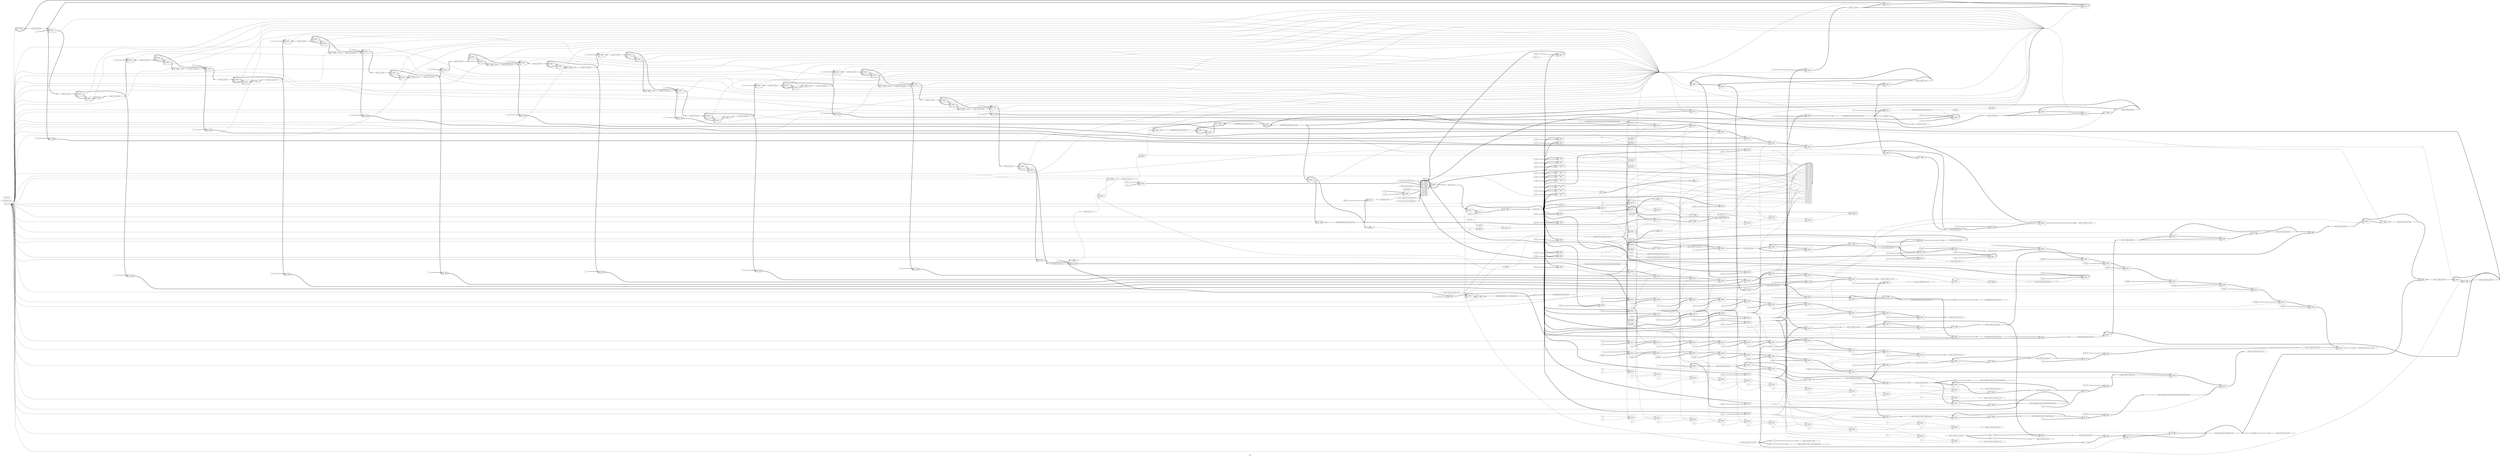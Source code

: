digraph "main" {
label="main";
rankdir="LR";
remincross=true;
n195 [ shape=octagon, label="clk_1_bit", color="black", fontcolor="black" ];
n196 [ shape=octagon, label="clk1x_follower_1_bit", color="black", fontcolor="black" ];
n197 [ shape=octagon, label="clk2x_1_bit", color="black", fontcolor="black" ];
n198 [ shape=diamond, label="cur_state_5_bit", color="black", fontcolor="black" ];
n199 [ shape=octagon, label="finish_1_bit", color="black", fontcolor="black" ];
n200 [ shape=diamond, label="lpm_mult_main__crit_edgei_tmp1i_en_1_bit", color="black", fontcolor="black" ];
n201 [ shape=diamond, label="lpm_mult_main_preheaderipreheader_35_en_1_bit", color="black", fontcolor="black" ];
n202 [ shape=diamond, label="lpm_mult_main_preheaderipreheader_37_en_1_bit", color="black", fontcolor="black" ];
n203 [ shape=diamond, label="main_19_20_32_bit", color="black", fontcolor="black" ];
n204 [ shape=diamond, label="main_19_20_reg_32_bit", color="black", fontcolor="black" ];
n205 [ shape=diamond, label="main_19_21_32_bit", color="black", fontcolor="black" ];
n206 [ shape=diamond, label="main_19_21_reg_32_bit", color="black", fontcolor="black" ];
n207 [ shape=diamond, label="main_19_22_32_bit", color="black", fontcolor="black" ];
n208 [ shape=diamond, label="main_19_22_reg_32_bit", color="black", fontcolor="black" ];
n209 [ shape=diamond, label="main_19_23_32_bit", color="black", fontcolor="black" ];
n210 [ shape=diamond, label="main_19_23_reg_32_bit", color="black", fontcolor="black" ];
n211 [ shape=diamond, label="main_19_24_32_bit", color="black", fontcolor="black" ];
n212 [ shape=diamond, label="main_19_24_reg_32_bit", color="black", fontcolor="black" ];
n213 [ shape=diamond, label="main_19_25_32_bit", color="black", fontcolor="black" ];
n214 [ shape=diamond, label="main_19_25_reg_32_bit", color="black", fontcolor="black" ];
n215 [ shape=diamond, label="main_19_26_32_bit", color="black", fontcolor="black" ];
n216 [ shape=diamond, label="main_19_26_reg_32_bit", color="black", fontcolor="black" ];
n217 [ shape=diamond, label="main_19_27_32_bit", color="black", fontcolor="black" ];
n218 [ shape=diamond, label="main_19_27_reg_32_bit", color="black", fontcolor="black" ];
n219 [ shape=diamond, label="main_19_28_32_bit", color="black", fontcolor="black" ];
n220 [ shape=diamond, label="main_19_28_reg_32_bit", color="black", fontcolor="black" ];
n221 [ shape=diamond, label="main_19_29_32_bit", color="black", fontcolor="black" ];
n222 [ shape=diamond, label="main_19_29_reg_32_bit", color="black", fontcolor="black" ];
n223 [ shape=diamond, label="main_19_30_32_bit", color="black", fontcolor="black" ];
n224 [ shape=diamond, label="main_19_30_reg_32_bit", color="black", fontcolor="black" ];
n225 [ shape=diamond, label="main_19_31_32_bit", color="black", fontcolor="black" ];
n226 [ shape=diamond, label="main_19_31_reg_32_bit", color="black", fontcolor="black" ];
n227 [ shape=diamond, label="main_19_32_32_bit", color="black", fontcolor="black" ];
n228 [ shape=diamond, label="main_19_32_reg_32_bit", color="black", fontcolor="black" ];
n229 [ shape=diamond, label="main_19_33_32_bit", color="black", fontcolor="black" ];
n230 [ shape=diamond, label="main_19_33_reg_32_bit", color="black", fontcolor="black" ];
n231 [ shape=diamond, label="main_19_34_1_bit", color="black", fontcolor="black" ];
n232 [ shape=diamond, label="main_19_34_reg_1_bit", color="black", fontcolor="black" ];
n233 [ shape=diamond, label="main_19_i03_32_bit", color="black", fontcolor="black" ];
n234 [ shape=diamond, label="main_19_i03_reg_32_bit", color="black", fontcolor="black" ];
n235 [ shape=diamond, label="main_19_indvar3_32_bit", color="black", fontcolor="black" ];
n236 [ shape=diamond, label="main_19_indvar3_reg_32_bit", color="black", fontcolor="black" ];
n237 [ shape=diamond, label="main_19_total04_32_bit", color="black", fontcolor="black" ];
n238 [ shape=diamond, label="main_19_total04_reg_32_bit", color="black", fontcolor="black" ];
n239 [ shape=diamond, label="main_1_exitcond_1_bit", color="black", fontcolor="black" ];
n240 [ shape=diamond, label="main_1_indvar6_32_bit", color="black", fontcolor="black" ];
n241 [ shape=diamond, label="main_1_indvar6_reg_32_bit", color="black", fontcolor="black" ];
n242 [ shape=diamond, label="main_2_indvarnext7_32_bit", color="black", fontcolor="black" ];
n243 [ shape=diamond, label="main_2_indvarnext7_reg_32_bit", color="black", fontcolor="black" ];
n244 [ shape=diamond, label="main_2_si0_32_bit", color="black", fontcolor="black" ];
n245 [ shape=diamond, label="main_48_50_1_bit", color="black", fontcolor="black" ];
n246 [ shape=diamond, label="main_FIRFilterStreamingexit_0i_32_bit", color="black", fontcolor="black" ];
n247 [ shape=diamond, label="main_FIRFilterStreamingexit_0i_reg_32_bit", color="black", fontcolor="black" ];
n248 [ shape=diamond, label="main_FIRFilterStreamingexit_47_32_bit", color="black", fontcolor="black" ];
n249 [ shape=diamond, label="main_FIRFilterStreamingexit_47_reg_32_bit", color="black", fontcolor="black" ];
n250 [ shape=diamond, label="main_FIRFilterStreamingexit_exitcond5_1_bit", color="black", fontcolor="black" ];
n251 [ shape=diamond, label="main_FIRFilterStreamingexit_indvarnext4_32_bit", color="black", fontcolor="black" ];
n252 [ shape=diamond, label="main__crit_edgei_39_32_bit", color="black", fontcolor="black" ];
n253 [ shape=diamond, label="main__crit_edgei_39_reg_32_bit", color="black", fontcolor="black" ];
n254 [ shape=diamond, label="main__crit_edgei_40_32_bit", color="black", fontcolor="black" ];
n255 [ shape=diamond, label="main__crit_edgei_40_reg_32_bit", color="black", fontcolor="black" ];
n256 [ shape=diamond, label="main__crit_edgei_41_32_bit", color="black", fontcolor="black" ];
n257 [ shape=diamond, label="main__crit_edgei_41_reg_32_bit", color="black", fontcolor="black" ];
n258 [ shape=diamond, label="main__crit_edgei_42_32_bit", color="black", fontcolor="black" ];
n259 [ shape=diamond, label="main__crit_edgei_43_32_bit", color="black", fontcolor="black" ];
n260 [ shape=diamond, label="main__crit_edgei_44_32_bit", color="black", fontcolor="black" ];
n261 [ shape=diamond, label="main__crit_edgei_44_reg_32_bit", color="black", fontcolor="black" ];
n262 [ shape=diamond, label="main__crit_edgei_45_32_bit", color="black", fontcolor="black" ];
n263 [ shape=diamond, label="main__crit_edgei_45_reg_32_bit", color="black", fontcolor="black" ];
n264 [ shape=diamond, label="main__crit_edgei_crit_edgei_crit_edge_46_32_bit", color="black", fontcolor="black" ];
n265 [ shape=diamond, label="main__crit_edgei_crit_edgei_crit_edge_46_reg_32_bit", color="black", fontcolor="black" ];
n266 [ shape=diamond, label="main__crit_edgei_crit_edgei_crit_edge_indvarnext_32_bit", color="black", fontcolor="black" ];
n267 [ shape=diamond, label="main__crit_edgei_crit_edgei_crit_edge_indvarnext_reg_32_bit", color="black", fontcolor="black" ];
n268 [ shape=diamond, label="main__crit_edgei_crit_edgei_crit_edge_phitransinsertiphitransinsert_32_bit", color="black", fontcolor="black" ];
n269 [ shape=diamond, label="main__crit_edgei_crit_edgei_crit_edge_preipre_32_bit", color="black", fontcolor="black" ];
n270 [ shape=diamond, label="main__crit_edgei_exitcond1_1_bit", color="black", fontcolor="black" ];
n271 [ shape=diamond, label="main__crit_edgei_exitcond1_reg_1_bit", color="black", fontcolor="black" ];
n272 [ shape=diamond, label="main__crit_edgei_indvar_32_bit", color="black", fontcolor="black" ];
n273 [ shape=diamond, label="main__crit_edgei_indvar_reg_32_bit", color="black", fontcolor="black" ];
n274 [ shape=diamond, label="main__crit_edgei_prei_32_bit", color="black", fontcolor="black" ];
n275 [ shape=diamond, label="main__crit_edgei_prei_reg_32_bit", color="black", fontcolor="black" ];
n276 [ shape=diamond, label="main__crit_edgei_scevgep_32_bit", color="black", fontcolor="black" ];
n277 [ shape=diamond, label="main__crit_edgei_scevgep2_32_bit", color="black", fontcolor="black" ];
n278 [ shape=diamond, label="main__crit_edgei_tmp1i_32_bit", color="black", fontcolor="black" ];
n279 [ shape=diamond, label="main__crit_edgei_tmp1i_stage0_reg_32_bit", color="black", fontcolor="black" ];
n280 [ shape=diamond, label="main__crit_edgei_tmpi_32_bit", color="black", fontcolor="black" ];
n281 [ shape=diamond, label="main_preheaderipreheader_35_32_bit", color="black", fontcolor="black" ];
n282 [ shape=diamond, label="main_preheaderipreheader_35_stage0_reg_32_bit", color="black", fontcolor="black" ];
n283 [ shape=diamond, label="main_preheaderipreheader_36_32_bit", color="black", fontcolor="black" ];
n284 [ shape=diamond, label="main_preheaderipreheader_37_32_bit", color="black", fontcolor="black" ];
n285 [ shape=diamond, label="main_preheaderipreheader_37_stage0_reg_32_bit", color="black", fontcolor="black" ];
n286 [ shape=diamond, label="main_preheaderipreheader_38_32_bit", color="black", fontcolor="black" ];
n287 [ shape=octagon, label="memory_controller_address_a_32_bit", color="black", fontcolor="black" ];
n288 [ shape=octagon, label="memory_controller_address_b_32_bit", color="black", fontcolor="black" ];
n289 [ shape=octagon, label="memory_controller_enable_a_1_bit", color="black", fontcolor="black" ];
n290 [ shape=octagon, label="memory_controller_enable_b_1_bit", color="black", fontcolor="black" ];
n291 [ shape=octagon, label="memory_controller_in_a_64_bit", color="black", fontcolor="black" ];
n292 [ shape=octagon, label="memory_controller_in_b_64_bit", color="black", fontcolor="black" ];
n293 [ shape=octagon, label="memory_controller_out_a_64_bit", color="black", fontcolor="black" ];
n294 [ shape=octagon, label="memory_controller_out_b_64_bit", color="black", fontcolor="black" ];
n295 [ shape=octagon, label="memory_controller_size_a_2_bit", color="black", fontcolor="black" ];
n296 [ shape=octagon, label="memory_controller_size_b_2_bit", color="black", fontcolor="black" ];
n297 [ shape=octagon, label="memory_controller_waitrequest_1_bit", color="black", fontcolor="black" ];
n298 [ shape=octagon, label="memory_controller_write_enable_a_1_bit", color="black", fontcolor="black" ];
n299 [ shape=octagon, label="memory_controller_write_enable_b_1_bit", color="black", fontcolor="black" ];
n300 [ shape=diamond, label="next_state_5_bit", color="black", fontcolor="black" ];
n301 [ shape=octagon, label="reset_1_bit", color="black", fontcolor="black" ];
n302 [ shape=octagon, label="return_val_32_bit", color="black", fontcolor="black" ];
n303 [ shape=octagon, label="start_1_bit", color="black", fontcolor="black" ];
v0 [ label="1" ];
c307 [ shape=record, label="{{<p304> A|<p305> B}|$574\n$add|{<p306> Y}}" ];
v1 [ label="11" ];
c308 [ shape=record, label="{{<p304> A|<p305> B}|$591\n$add|{<p306> Y}}" ];
c309 [ shape=record, label="{{<p304> A|<p305> B}|$594\n$add|{<p306> Y}}" ];
v2 [ label="1" ];
c310 [ shape=record, label="{{<p304> A|<p305> B}|$653\n$add|{<p306> Y}}" ];
v3 [ label="16777216" ];
v5 [ label="2'00" ];
c311 [ shape=record, label="{{<p304> A|<p305> B}|$662\n$add|{<p306> Y}}" ];
x4 [ shape=record, style=rounded, label="<s1> 29:0 - 31:2 |<s0> 1:0 - 1:0 " ];
x4:e -> c311:p305:w [arrowhead=odiamond, arrowtail=odiamond, dir=both, color="black", style="setlinewidth(3)", label=""];
v6 [ label="25165824" ];
v8 [ label="2'00" ];
c312 [ shape=record, label="{{<p304> A|<p305> B}|$673\n$add|{<p306> Y}}" ];
x7 [ shape=record, style=rounded, label="<s1> 29:0 - 31:2 |<s0> 1:0 - 1:0 " ];
x7:e -> c312:p305:w [arrowhead=odiamond, arrowtail=odiamond, dir=both, color="black", style="setlinewidth(3)", label=""];
c313 [ shape=record, label="{{<p304> A|<p305> B}|$677\n$add|{<p306> Y}}" ];
x9 [ shape=record, style=rounded, label="<s0> 31:0 - 31:0 " ];
x9:e -> c313:p304:w [arrowhead=odiamond, arrowtail=odiamond, dir=both, color="black", style="setlinewidth(3)", label=""];
c314 [ shape=record, label="{{<p304> A|<p305> B}|$680\n$add|{<p306> Y}}" ];
c315 [ shape=record, label="{{<p304> A|<p305> B}|$688\n$add|{<p306> Y}}" ];
v10 [ label="2" ];
c316 [ shape=record, label="{{<p304> A|<p305> B}|$704\n$add|{<p306> Y}}" ];
v11 [ label="25165824" ];
v13 [ label="2'00" ];
c317 [ shape=record, label="{{<p304> A|<p305> B}|$713\n$add|{<p306> Y}}" ];
x12 [ shape=record, style=rounded, label="<s1> 29:0 - 31:2 |<s0> 1:0 - 1:0 " ];
x12:e -> c317:p305:w [arrowhead=odiamond, arrowtail=odiamond, dir=both, color="black", style="setlinewidth(3)", label=""];
c318 [ shape=record, label="{{<p304> A|<p305> B}|$747\n$add|{<p306> Y}}" ];
v14 [ label="25165824" ];
v16 [ label="2'00" ];
c319 [ shape=record, label="{{<p304> A|<p305> B}|$116\n$add|{<p306> Y}}" ];
x15 [ shape=record, style=rounded, label="<s1> 29:0 - 31:2 |<s0> 1:0 - 1:0 " ];
x15:e -> c319:p305:w [arrowhead=odiamond, arrowtail=odiamond, dir=both, color="black", style="setlinewidth(3)", label=""];
v17 [ label="1" ];
c320 [ shape=record, label="{{<p304> A|<p305> B}|$118\n$add|{<p306> Y}}" ];
c321 [ shape=record, label="{{<p304> A|<p305> B}|$598\n$and|{<p306> Y}}" ];
c322 [ shape=record, label="{{<p304> A|<p305> B}|$609\n$and|{<p306> Y}}" ];
c323 [ shape=record, label="{{<p304> A|<p305> B}|$726\n$and|{<p306> Y}}" ];
c324 [ shape=record, label="{{<p304> A|<p305> B}|$728\n$and|{<p306> Y}}" ];
c325 [ shape=record, label="{{<p304> A|<p305> B}|$741\n$and|{<p306> Y}}" ];
c326 [ shape=record, label="{{<p304> A|<p305> B}|$96\n$and|{<p306> Y}}" ];
c327 [ shape=record, label="{{<p304> A|<p305> B}|$107\n$and|{<p306> Y}}" ];
c328 [ shape=record, label="{{<p304> A|<p305> B}|$251\n$and|{<p306> Y}}" ];
c329 [ shape=record, label="{{<p304> A|<p305> B}|$253\n$and|{<p306> Y}}" ];
c330 [ shape=record, label="{{<p304> A|<p305> B}|$261\n$and|{<p306> Y}}" ];
c331 [ shape=record, label="{{<p304> A}|$2343\n$reduce_or|{<p306> Y}}" ];
x18 [ shape=record, style=rounded, label="<s1> 0:0 - 1:1 |<s0> 0:0 - 0:0 " ];
x18:e -> c331:p304:w [arrowhead=odiamond, arrowtail=odiamond, dir=both, color="black", style="setlinewidth(3)", label=""];
c332 [ shape=record, label="{{<p304> A}|$2345\n$reduce_or|{<p306> Y}}" ];
x19 [ shape=record, style=rounded, label="<s1> 0:0 - 1:1 |<s0> 0:0 - 0:0 " ];
x19:e -> c332:p304:w [arrowhead=odiamond, arrowtail=odiamond, dir=both, color="black", style="setlinewidth(3)", label=""];
c333 [ shape=record, label="{{<p304> A}|$2347\n$reduce_or|{<p306> Y}}" ];
x20 [ shape=record, style=rounded, label="<s1> 0:0 - 1:1 |<s0> 0:0 - 0:0 " ];
x20:e -> c333:p304:w [arrowhead=odiamond, arrowtail=odiamond, dir=both, color="black", style="setlinewidth(3)", label=""];
v21 [ label="5'00101" ];
c334 [ shape=record, label="{{<p304> A|<p305> B}|$263\n$eq|{<p306> Y}}" ];
c335 [ shape=record, label="{{<p304> A}|$264\n$not|{<p306> Y}}" ];
v22 [ label="5'11011" ];
c336 [ shape=record, label="{{<p304> A|<p305> B}|$270\n$eq|{<p306> Y}}" ];
c337 [ shape=record, label="{{<p304> A}|$273\n$not|{<p306> Y}}" ];
v23 [ label="5'00110" ];
c338 [ shape=record, label="{{<p304> A|<p305> B}|$576\n$eq|{<p306> Y}}" ];
c339 [ shape=record, label="{{<p304> A}|$582\n$logic_not|{<p306> Y}}" ];
v24 [ label="5'10000" ];
c340 [ shape=record, label="{{<p304> A|<p305> B}|$596\n$eq|{<p306> Y}}" ];
v25 [ label="5'11001" ];
c341 [ shape=record, label="{{<p304> A|<p305> B}|$607\n$eq|{<p306> Y}}" ];
v26 [ label="5'10001" ];
c342 [ shape=record, label="{{<p304> A|<p305> B}|$655\n$eq|{<p306> Y}}" ];
v27 [ label="5'10101" ];
c343 [ shape=record, label="{{<p304> A|<p305> B}|$690\n$eq|{<p306> Y}}" ];
v28 [ label="14" ];
c344 [ shape=record, label="{{<p304> A|<p305> B}|$696\n$eq|{<p306> Y}}" ];
v29 [ label="5'10110" ];
c345 [ shape=record, label="{{<p304> A|<p305> B}|$706\n$eq|{<p306> Y}}" ];
v30 [ label="5'01110" ];
c346 [ shape=record, label="{{<p304> A|<p305> B}|$724\n$eq|{<p306> Y}}" ];
v31 [ label="5'11010" ];
c347 [ shape=record, label="{{<p304> A|<p305> B}|$739\n$eq|{<p306> Y}}" ];
v32 [ label="32" ];
c348 [ shape=record, label="{{<p304> A|<p305> B}|$757\n$eq|{<p306> Y}}" ];
v33 [ label="44880" ];
c349 [ shape=record, label="{{<p304> A|<p305> B}|$759\n$eq|{<p306> Y}}" ];
c350 [ shape=record, label="{{<p304> A}|$776\n$logic_not|{<p306> Y}}" ];
v34 [ label="5'11111" ];
c351 [ shape=record, label="{{<p304> A|<p305> B}|$779\n$eq|{<p306> Y}}" ];
v35 [ label="5'00011" ];
c352 [ shape=record, label="{{<p304> A|<p305> B}|$788\n$eq|{<p306> Y}}" ];
v36 [ label="5'00111" ];
c353 [ shape=record, label="{{<p304> A|<p305> B}|$790\n$eq|{<p306> Y}}" ];
v37 [ label="5'01000" ];
c354 [ shape=record, label="{{<p304> A|<p305> B}|$791\n$eq|{<p306> Y}}" ];
v38 [ label="5'01001" ];
c355 [ shape=record, label="{{<p304> A|<p305> B}|$792\n$eq|{<p306> Y}}" ];
v39 [ label="5'01010" ];
c356 [ shape=record, label="{{<p304> A|<p305> B}|$793\n$eq|{<p306> Y}}" ];
v40 [ label="5'01011" ];
c357 [ shape=record, label="{{<p304> A|<p305> B}|$794\n$eq|{<p306> Y}}" ];
v41 [ label="5'01100" ];
c358 [ shape=record, label="{{<p304> A|<p305> B}|$795\n$eq|{<p306> Y}}" ];
v42 [ label="5'01101" ];
c359 [ shape=record, label="{{<p304> A|<p305> B}|$796\n$eq|{<p306> Y}}" ];
v43 [ label="5'10010" ];
c360 [ shape=record, label="{{<p304> A|<p305> B}|$797\n$eq|{<p306> Y}}" ];
v44 [ label="5'10111" ];
c361 [ shape=record, label="{{<p304> A|<p305> B}|$856\n$eq|{<p306> Y}}" ];
v45 [ label="5'11100" ];
c362 [ shape=record, label="{{<p304> A|<p305> B}|$71\n$eq|{<p306> Y}}" ];
c363 [ shape=record, label="{{<p304> A}|$72\n$not|{<p306> Y}}" ];
v46 [ label="5'00001" ];
c364 [ shape=record, label="{{<p304> A|<p305> B}|$94\n$eq|{<p306> Y}}" ];
v47 [ label="5'00100" ];
c365 [ shape=record, label="{{<p304> A|<p305> B}|$105\n$eq|{<p306> Y}}" ];
v48 [ label="16" ];
c366 [ shape=record, label="{{<p304> A|<p305> B}|$113\n$eq|{<p306> Y}}" ];
v49 [ label="1'x" ];
c367 [ shape=record, label="{{<p304> A|<p305> B}|$910\n$eqx|{<p306> Y}}" ];
c368 [ shape=record, label="{{<p304> A|<p305> B}|$75\n$logic_and|{<p306> Y}}" ];
v50 [ label="11" ];
c369 [ shape=record, label="{{<p304> A|<p305> B}|$764\n$mul|{<p306> Y}}" ];
v51 [ label="10" ];
c370 [ shape=record, label="{{<p304> A|<p305> B}|$769\n$mul|{<p306> Y}}" ];
c371 [ shape=record, label="{{<p304> A|<p305> B}|$774\n$mul|{<p306> Y}}" ];
x52 [ shape=record, style=rounded, label="<s0> 31:0 - 31:0 " ];
x52:e -> c371:p305:w [arrowhead=odiamond, arrowtail=odiamond, dir=both, color="black", style="setlinewidth(3)", label=""];
c375 [ shape=record, label="{{<p372> CLK|<p373> D}|$2274\n$dff|{<p374> Q}}" ];
c376 [ shape=record, label="{{<p372> CLK|<p373> D}|$2275\n$dff|{<p374> Q}}" ];
c377 [ shape=record, label="{{<p372> CLK|<p373> D}|$2276\n$dff|{<p374> Q}}" ];
c378 [ shape=record, label="{{<p372> CLK|<p373> D}|$2277\n$dff|{<p374> Q}}" ];
c379 [ shape=record, label="{{<p372> CLK|<p373> D}|$2278\n$dff|{<p374> Q}}" ];
c380 [ shape=record, label="{{<p372> CLK|<p373> D}|$2279\n$dff|{<p374> Q}}" ];
c381 [ shape=record, label="{{<p372> CLK|<p373> D}|$2280\n$dff|{<p374> Q}}" ];
c382 [ shape=record, label="{{<p372> CLK|<p373> D}|$2281\n$dff|{<p374> Q}}" ];
c383 [ shape=record, label="{{<p372> CLK|<p373> D}|$2282\n$dff|{<p374> Q}}" ];
c384 [ shape=record, label="{{<p372> CLK|<p373> D}|$2283\n$dff|{<p374> Q}}" ];
c385 [ shape=record, label="{{<p372> CLK|<p373> D}|$2284\n$dff|{<p374> Q}}" ];
c386 [ shape=record, label="{{<p372> CLK|<p373> D}|$2285\n$dff|{<p374> Q}}" ];
c387 [ shape=record, label="{{<p372> CLK|<p373> D}|$2286\n$dff|{<p374> Q}}" ];
c388 [ shape=record, label="{{<p372> CLK|<p373> D}|$2287\n$dff|{<p374> Q}}" ];
c389 [ shape=record, label="{{<p372> CLK|<p373> D}|$2288\n$dff|{<p374> Q}}" ];
c390 [ shape=record, label="{{<p372> CLK|<p373> D}|$2289\n$dff|{<p374> Q}}" ];
c391 [ shape=record, label="{{<p372> CLK|<p373> D}|$2290\n$dff|{<p374> Q}}" ];
c392 [ shape=record, label="{{<p372> CLK|<p373> D}|$2291\n$dff|{<p374> Q}}" ];
c393 [ shape=record, label="{{<p372> CLK|<p373> D}|$2292\n$dff|{<p374> Q}}" ];
c394 [ shape=record, label="{{<p372> CLK|<p373> D}|$2293\n$dff|{<p374> Q}}" ];
c395 [ shape=record, label="{{<p372> CLK|<p373> D}|$2294\n$dff|{<p374> Q}}" ];
c396 [ shape=record, label="{{<p372> CLK|<p373> D}|$2295\n$dff|{<p374> Q}}" ];
c397 [ shape=record, label="{{<p372> CLK|<p373> D}|$2296\n$dff|{<p374> Q}}" ];
c398 [ shape=record, label="{{<p372> CLK|<p373> D}|$2297\n$dff|{<p374> Q}}" ];
c399 [ shape=record, label="{{<p372> CLK|<p373> D}|$2298\n$dff|{<p374> Q}}" ];
c400 [ shape=record, label="{{<p372> CLK|<p373> D}|$2299\n$dff|{<p374> Q}}" ];
c401 [ shape=record, label="{{<p372> CLK|<p373> D}|$2300\n$dff|{<p374> Q}}" ];
c402 [ shape=record, label="{{<p372> CLK|<p373> D}|$2301\n$dff|{<p374> Q}}" ];
c403 [ shape=record, label="{{<p372> CLK|<p373> D}|$2302\n$dff|{<p374> Q}}" ];
c404 [ shape=record, label="{{<p372> CLK|<p373> D}|$2303\n$dff|{<p374> Q}}" ];
c405 [ shape=record, label="{{<p372> CLK|<p373> D}|$2304\n$dff|{<p374> Q}}" ];
c406 [ shape=record, label="{{<p372> CLK|<p373> D}|$2305\n$dff|{<p374> Q}}" ];
c407 [ shape=record, label="{{<p372> CLK|<p373> D}|$2306\n$dff|{<p374> Q}}" ];
c408 [ shape=record, label="{{<p372> CLK|<p373> D}|$2307\n$dff|{<p374> Q}}" ];
c409 [ shape=record, label="{{<p372> CLK|<p373> D}|$2308\n$dff|{<p374> Q}}" ];
c410 [ shape=record, label="{{<p372> CLK|<p373> D}|$2309\n$dff|{<p374> Q}}" ];
c411 [ shape=record, label="{{<p372> CLK|<p373> D}|$2310\n$dff|{<p374> Q}}" ];
c412 [ shape=record, label="{{<p372> CLK|<p373> D}|$2311\n$dff|{<p374> Q}}" ];
c413 [ shape=record, label="{{<p372> CLK|<p373> D}|$2328\n$dff|{<p374> Q}}" ];
c415 [ shape=record, label="{{<p304> A|<p305> B|<p414> S}|$1228\n$mux|{<p306> Y}}" ];
c416 [ shape=record, label="{{<p304> A|<p305> B|<p414> S}|$1231\n$mux|{<p306> Y}}" ];
v53 [ label="0" ];
c417 [ shape=record, label="{{<p304> A|<p305> B|<p414> S}|$1234\n$mux|{<p306> Y}}" ];
c418 [ shape=record, label="{{<p304> A|<p305> B|<p414> S}|$1237\n$mux|{<p306> Y}}" ];
c419 [ shape=record, label="{{<p304> A|<p305> B|<p414> S}|$1240\n$mux|{<p306> Y}}" ];
v54 [ label="0" ];
c420 [ shape=record, label="{{<p304> A|<p305> B|<p414> S}|$1243\n$mux|{<p306> Y}}" ];
c421 [ shape=record, label="{{<p304> A|<p305> B|<p414> S}|$1246\n$mux|{<p306> Y}}" ];
c422 [ shape=record, label="{{<p304> A|<p305> B|<p414> S}|$1249\n$mux|{<p306> Y}}" ];
v55 [ label="0" ];
c423 [ shape=record, label="{{<p304> A|<p305> B|<p414> S}|$1252\n$mux|{<p306> Y}}" ];
c424 [ shape=record, label="{{<p304> A|<p305> B|<p414> S}|$1255\n$mux|{<p306> Y}}" ];
c425 [ shape=record, label="{{<p304> A|<p305> B|<p414> S}|$1258\n$mux|{<p306> Y}}" ];
v56 [ label="0" ];
c426 [ shape=record, label="{{<p304> A|<p305> B|<p414> S}|$1261\n$mux|{<p306> Y}}" ];
c427 [ shape=record, label="{{<p304> A|<p305> B|<p414> S}|$1264\n$mux|{<p306> Y}}" ];
c428 [ shape=record, label="{{<p304> A|<p305> B|<p414> S}|$1267\n$mux|{<p306> Y}}" ];
v57 [ label="0" ];
c429 [ shape=record, label="{{<p304> A|<p305> B|<p414> S}|$1270\n$mux|{<p306> Y}}" ];
c430 [ shape=record, label="{{<p304> A|<p305> B|<p414> S}|$1273\n$mux|{<p306> Y}}" ];
c431 [ shape=record, label="{{<p304> A|<p305> B|<p414> S}|$1276\n$mux|{<p306> Y}}" ];
v58 [ label="0" ];
c432 [ shape=record, label="{{<p304> A|<p305> B|<p414> S}|$1279\n$mux|{<p306> Y}}" ];
c433 [ shape=record, label="{{<p304> A|<p305> B|<p414> S}|$1282\n$mux|{<p306> Y}}" ];
c434 [ shape=record, label="{{<p304> A|<p305> B|<p414> S}|$1285\n$mux|{<p306> Y}}" ];
v59 [ label="0" ];
c435 [ shape=record, label="{{<p304> A|<p305> B|<p414> S}|$1288\n$mux|{<p306> Y}}" ];
c436 [ shape=record, label="{{<p304> A|<p305> B|<p414> S}|$1291\n$mux|{<p306> Y}}" ];
c437 [ shape=record, label="{{<p304> A|<p305> B|<p414> S}|$1294\n$mux|{<p306> Y}}" ];
v60 [ label="0" ];
c438 [ shape=record, label="{{<p304> A|<p305> B|<p414> S}|$1297\n$mux|{<p306> Y}}" ];
c439 [ shape=record, label="{{<p304> A|<p305> B|<p414> S}|$1300\n$mux|{<p306> Y}}" ];
c440 [ shape=record, label="{{<p304> A|<p305> B|<p414> S}|$1303\n$mux|{<p306> Y}}" ];
v61 [ label="0" ];
c441 [ shape=record, label="{{<p304> A|<p305> B|<p414> S}|$1306\n$mux|{<p306> Y}}" ];
c442 [ shape=record, label="{{<p304> A|<p305> B|<p414> S}|$1309\n$mux|{<p306> Y}}" ];
c443 [ shape=record, label="{{<p304> A|<p305> B|<p414> S}|$1312\n$mux|{<p306> Y}}" ];
v62 [ label="0" ];
c444 [ shape=record, label="{{<p304> A|<p305> B|<p414> S}|$1315\n$mux|{<p306> Y}}" ];
c445 [ shape=record, label="{{<p304> A|<p305> B|<p414> S}|$1318\n$mux|{<p306> Y}}" ];
c446 [ shape=record, label="{{<p304> A|<p305> B|<p414> S}|$1321\n$mux|{<p306> Y}}" ];
v63 [ label="0" ];
c447 [ shape=record, label="{{<p304> A|<p305> B|<p414> S}|$1324\n$mux|{<p306> Y}}" ];
c448 [ shape=record, label="{{<p304> A|<p305> B|<p414> S}|$1327\n$mux|{<p306> Y}}" ];
c449 [ shape=record, label="{{<p304> A|<p305> B|<p414> S}|$1330\n$mux|{<p306> Y}}" ];
v64 [ label="0" ];
c450 [ shape=record, label="{{<p304> A|<p305> B|<p414> S}|$1333\n$mux|{<p306> Y}}" ];
c451 [ shape=record, label="{{<p304> A|<p305> B|<p414> S}|$1336\n$mux|{<p306> Y}}" ];
c452 [ shape=record, label="{{<p304> A|<p305> B|<p414> S}|$1339\n$mux|{<p306> Y}}" ];
v65 [ label="0" ];
c453 [ shape=record, label="{{<p304> A|<p305> B|<p414> S}|$1342\n$mux|{<p306> Y}}" ];
c454 [ shape=record, label="{{<p304> A|<p305> B|<p414> S}|$1345\n$mux|{<p306> Y}}" ];
c455 [ shape=record, label="{{<p304> A|<p305> B|<p414> S}|$1348\n$mux|{<p306> Y}}" ];
v66 [ label="0" ];
c456 [ shape=record, label="{{<p304> A|<p305> B|<p414> S}|$1351\n$mux|{<p306> Y}}" ];
c457 [ shape=record, label="{{<p304> A|<p305> B|<p414> S}|$1354\n$mux|{<p306> Y}}" ];
c458 [ shape=record, label="{{<p304> A|<p305> B|<p414> S}|$1357\n$mux|{<p306> Y}}" ];
c459 [ shape=record, label="{{<p304> A|<p305> B|<p414> S}|$1360\n$mux|{<p306> Y}}" ];
c460 [ shape=record, label="{{<p304> A|<p305> B|<p414> S}|$1363\n$mux|{<p306> Y}}" ];
v67 [ label="0" ];
c461 [ shape=record, label="{{<p304> A|<p305> B|<p414> S}|$1366\n$mux|{<p306> Y}}" ];
c462 [ shape=record, label="{{<p304> A|<p305> B|<p414> S}|$1369\n$mux|{<p306> Y}}" ];
c463 [ shape=record, label="{{<p304> A|<p305> B|<p414> S}|$1372\n$mux|{<p306> Y}}" ];
c464 [ shape=record, label="{{<p304> A|<p305> B|<p414> S}|$1375\n$mux|{<p306> Y}}" ];
x68 [ shape=record, style=rounded, label="<s0> 31:0 - 31:0 " ];
x68:e -> c464:p304:w [arrowhead=odiamond, arrowtail=odiamond, dir=both, color="black", style="setlinewidth(3)", label=""];
c465 [ shape=record, label="{{<p304> A|<p305> B|<p414> S}|$1378\n$mux|{<p306> Y}}" ];
c466 [ shape=record, label="{{<p304> A|<p305> B|<p414> S}|$1381\n$mux|{<p306> Y}}" ];
c467 [ shape=record, label="{{<p304> A|<p305> B|<p414> S}|$1384\n$mux|{<p306> Y}}" ];
c468 [ shape=record, label="{{<p304> A|<p305> B|<p414> S}|$1387\n$mux|{<p306> Y}}" ];
c469 [ shape=record, label="{{<p304> A|<p305> B|<p414> S}|$1390\n$mux|{<p306> Y}}" ];
c470 [ shape=record, label="{{<p304> A|<p305> B|<p414> S}|$1393\n$mux|{<p306> Y}}" ];
c471 [ shape=record, label="{{<p304> A|<p305> B|<p414> S}|$1396\n$mux|{<p306> Y}}" ];
c472 [ shape=record, label="{{<p304> A|<p305> B|<p414> S}|$1399\n$mux|{<p306> Y}}" ];
c473 [ shape=record, label="{{<p304> A|<p305> B|<p414> S}|$1402\n$mux|{<p306> Y}}" ];
c474 [ shape=record, label="{{<p304> A|<p305> B|<p414> S}|$1405\n$mux|{<p306> Y}}" ];
c475 [ shape=record, label="{{<p304> A|<p305> B|<p414> S}|$1408\n$mux|{<p306> Y}}" ];
c476 [ shape=record, label="{{<p304> A|<p305> B|<p414> S}|$1411\n$mux|{<p306> Y}}" ];
v69 [ label="0" ];
c477 [ shape=record, label="{{<p304> A|<p305> B|<p414> S}|$1414\n$mux|{<p306> Y}}" ];
c478 [ shape=record, label="{{<p304> A|<p305> B|<p414> S}|$1417\n$mux|{<p306> Y}}" ];
c479 [ shape=record, label="{{<p304> A|<p305> B|<p414> S}|$1420\n$mux|{<p306> Y}}" ];
c480 [ shape=record, label="{{<p304> A|<p305> B|<p414> S}|$1423\n$mux|{<p306> Y}}" ];
c481 [ shape=record, label="{{<p304> A|<p305> B|<p414> S}|$1426\n$mux|{<p306> Y}}" ];
c482 [ shape=record, label="{{<p304> A|<p305> B|<p414> S}|$1429\n$mux|{<p306> Y}}" ];
c483 [ shape=record, label="{{<p304> A|<p305> B|<p414> S}|$1432\n$mux|{<p306> Y}}" ];
v70 [ label="1'0" ];
c484 [ shape=record, label="{{<p304> A|<p305> B|<p414> S}|$1435\n$mux|{<p306> Y}}" ];
c485 [ shape=record, label="{{<p304> A|<p305> B|<p414> S}|$1438\n$mux|{<p306> Y}}" ];
v71 [ label="1'1" ];
c486 [ shape=record, label="{{<p304> A|<p305> B|<p414> S}|$1441\n$mux|{<p306> Y}}" ];
c487 [ shape=record, label="{{<p304> A|<p305> B|<p414> S}|$1473\n$mux|{<p306> Y}}" ];
v72 [ label="25165828" ];
c488 [ shape=record, label="{{<p304> A|<p305> B|<p414> S}|$1476\n$mux|{<p306> Y}}" ];
v73 [ label="25165836" ];
c489 [ shape=record, label="{{<p304> A|<p305> B|<p414> S}|$1479\n$mux|{<p306> Y}}" ];
v74 [ label="25165844" ];
c490 [ shape=record, label="{{<p304> A|<p305> B|<p414> S}|$1482\n$mux|{<p306> Y}}" ];
v75 [ label="25165852" ];
c491 [ shape=record, label="{{<p304> A|<p305> B|<p414> S}|$1485\n$mux|{<p306> Y}}" ];
v76 [ label="25165860" ];
c492 [ shape=record, label="{{<p304> A|<p305> B|<p414> S}|$1488\n$mux|{<p306> Y}}" ];
v77 [ label="25165868" ];
c493 [ shape=record, label="{{<p304> A|<p305> B|<p414> S}|$1491\n$mux|{<p306> Y}}" ];
v78 [ label="25165876" ];
c494 [ shape=record, label="{{<p304> A|<p305> B|<p414> S}|$1494\n$mux|{<p306> Y}}" ];
v79 [ label="25165884" ];
c495 [ shape=record, label="{{<p304> A|<p305> B|<p414> S}|$1497\n$mux|{<p306> Y}}" ];
v80 [ label="0" ];
c496 [ shape=record, label="{{<p304> A|<p305> B|<p414> S}|$1500\n$mux|{<p306> Y}}" ];
v81 [ label="1'0" ];
c497 [ shape=record, label="{{<p304> A|<p305> B|<p414> S}|$1505\n$mux|{<p306> Y}}" ];
v82 [ label="1'1" ];
c498 [ shape=record, label="{{<p304> A|<p305> B|<p414> S}|$1508\n$mux|{<p306> Y}}" ];
v83 [ label="1'1" ];
c499 [ shape=record, label="{{<p304> A|<p305> B|<p414> S}|$1511\n$mux|{<p306> Y}}" ];
v84 [ label="1'1" ];
c500 [ shape=record, label="{{<p304> A|<p305> B|<p414> S}|$1514\n$mux|{<p306> Y}}" ];
v85 [ label="1'1" ];
c501 [ shape=record, label="{{<p304> A|<p305> B|<p414> S}|$1517\n$mux|{<p306> Y}}" ];
v86 [ label="1'1" ];
c502 [ shape=record, label="{{<p304> A|<p305> B|<p414> S}|$1520\n$mux|{<p306> Y}}" ];
v87 [ label="1'1" ];
c503 [ shape=record, label="{{<p304> A|<p305> B|<p414> S}|$1523\n$mux|{<p306> Y}}" ];
v88 [ label="1'1" ];
c504 [ shape=record, label="{{<p304> A|<p305> B|<p414> S}|$1526\n$mux|{<p306> Y}}" ];
v89 [ label="1'1" ];
c505 [ shape=record, label="{{<p304> A|<p305> B|<p414> S}|$1529\n$mux|{<p306> Y}}" ];
v90 [ label="1'0" ];
v91 [ label="1'1" ];
c506 [ shape=record, label="{{<p304> A|<p305> B|<p414> S}|$1532\n$mux|{<p306> Y}}" ];
v93 [ label="0" ];
c507 [ shape=record, label="{{<p304> A|<p305> B|<p414> S}|$1537\n$mux|{<p306> Y}}" ];
x92 [ shape=record, style=rounded, label="<s1> 31:0 - 63:32 |<s0> 31:0 - 31:0 " ];
x92:e -> c507:p305:w [arrowhead=odiamond, arrowtail=odiamond, dir=both, color="black", style="setlinewidth(3)", label=""];
v95 [ label="0" ];
c508 [ shape=record, label="{{<p304> A|<p305> B|<p414> S}|$1540\n$mux|{<p306> Y}}" ];
x94 [ shape=record, style=rounded, label="<s1> 31:0 - 63:32 |<s0> 31:0 - 31:0 " ];
x94:e -> c508:p305:w [arrowhead=odiamond, arrowtail=odiamond, dir=both, color="black", style="setlinewidth(3)", label=""];
v97 [ label="0" ];
c509 [ shape=record, label="{{<p304> A|<p305> B|<p414> S}|$1543\n$mux|{<p306> Y}}" ];
x96 [ shape=record, style=rounded, label="<s1> 31:0 - 63:32 |<s0> 31:0 - 31:0 " ];
x96:e -> c509:p305:w [arrowhead=odiamond, arrowtail=odiamond, dir=both, color="black", style="setlinewidth(3)", label=""];
v99 [ label="0" ];
c510 [ shape=record, label="{{<p304> A|<p305> B|<p414> S}|$1546\n$mux|{<p306> Y}}" ];
x98 [ shape=record, style=rounded, label="<s1> 31:0 - 63:32 |<s0> 31:0 - 31:0 " ];
x98:e -> c510:p305:w [arrowhead=odiamond, arrowtail=odiamond, dir=both, color="black", style="setlinewidth(3)", label=""];
v101 [ label="0" ];
c511 [ shape=record, label="{{<p304> A|<p305> B|<p414> S}|$1549\n$mux|{<p306> Y}}" ];
x100 [ shape=record, style=rounded, label="<s1> 31:0 - 63:32 |<s0> 31:0 - 31:0 " ];
x100:e -> c511:p305:w [arrowhead=odiamond, arrowtail=odiamond, dir=both, color="black", style="setlinewidth(3)", label=""];
v103 [ label="0" ];
c512 [ shape=record, label="{{<p304> A|<p305> B|<p414> S}|$1552\n$mux|{<p306> Y}}" ];
x102 [ shape=record, style=rounded, label="<s1> 31:0 - 63:32 |<s0> 31:0 - 31:0 " ];
x102:e -> c512:p305:w [arrowhead=odiamond, arrowtail=odiamond, dir=both, color="black", style="setlinewidth(3)", label=""];
v105 [ label="0" ];
c513 [ shape=record, label="{{<p304> A|<p305> B|<p414> S}|$1555\n$mux|{<p306> Y}}" ];
x104 [ shape=record, style=rounded, label="<s1> 31:0 - 63:32 |<s0> 31:0 - 31:0 " ];
x104:e -> c513:p305:w [arrowhead=odiamond, arrowtail=odiamond, dir=both, color="black", style="setlinewidth(3)", label=""];
v106 [ label="64'0000000000000000000000000000000000000000000000000000000000000000" ];
v108 [ label="0" ];
c514 [ shape=record, label="{{<p304> A|<p305> B|<p414> S}|$1558\n$mux|{<p306> Y}}" ];
x107 [ shape=record, style=rounded, label="<s1> 31:0 - 63:32 |<s0> 31:0 - 31:0 " ];
x107:e -> c514:p305:w [arrowhead=odiamond, arrowtail=odiamond, dir=both, color="black", style="setlinewidth(3)", label=""];
v109 [ label="2'10" ];
c515 [ shape=record, label="{{<p304> A|<p305> B|<p414> S}|$1566\n$mux|{<p306> Y}}" ];
v110 [ label="2'10" ];
c516 [ shape=record, label="{{<p304> A|<p305> B|<p414> S}|$1569\n$mux|{<p306> Y}}" ];
v111 [ label="2'10" ];
c517 [ shape=record, label="{{<p304> A|<p305> B|<p414> S}|$1572\n$mux|{<p306> Y}}" ];
v112 [ label="2'10" ];
c518 [ shape=record, label="{{<p304> A|<p305> B|<p414> S}|$1575\n$mux|{<p306> Y}}" ];
v113 [ label="2'10" ];
c519 [ shape=record, label="{{<p304> A|<p305> B|<p414> S}|$1578\n$mux|{<p306> Y}}" ];
v114 [ label="2'10" ];
c520 [ shape=record, label="{{<p304> A|<p305> B|<p414> S}|$1581\n$mux|{<p306> Y}}" ];
v115 [ label="2'10" ];
c521 [ shape=record, label="{{<p304> A|<p305> B|<p414> S}|$1584\n$mux|{<p306> Y}}" ];
v116 [ label="2'10" ];
c522 [ shape=record, label="{{<p304> A|<p305> B|<p414> S}|$1587\n$mux|{<p306> Y}}" ];
v117 [ label="2'10" ];
c523 [ shape=record, label="{{<p304> A|<p305> B|<p414> S}|$1590\n$mux|{<p306> Y}}" ];
v118 [ label="2'00" ];
v119 [ label="2'10" ];
c524 [ shape=record, label="{{<p304> A|<p305> B|<p414> S}|$1593\n$mux|{<p306> Y}}" ];
v120 [ label="1'1" ];
c525 [ shape=record, label="{{<p304> A|<p305> B|<p414> S}|$1598\n$mux|{<p306> Y}}" ];
v121 [ label="1'1" ];
c526 [ shape=record, label="{{<p304> A|<p305> B|<p414> S}|$1601\n$mux|{<p306> Y}}" ];
v122 [ label="1'1" ];
c527 [ shape=record, label="{{<p304> A|<p305> B|<p414> S}|$1604\n$mux|{<p306> Y}}" ];
v123 [ label="1'1" ];
c528 [ shape=record, label="{{<p304> A|<p305> B|<p414> S}|$1607\n$mux|{<p306> Y}}" ];
v124 [ label="1'1" ];
c529 [ shape=record, label="{{<p304> A|<p305> B|<p414> S}|$1610\n$mux|{<p306> Y}}" ];
v125 [ label="1'1" ];
c530 [ shape=record, label="{{<p304> A|<p305> B|<p414> S}|$1613\n$mux|{<p306> Y}}" ];
v126 [ label="1'1" ];
c531 [ shape=record, label="{{<p304> A|<p305> B|<p414> S}|$1616\n$mux|{<p306> Y}}" ];
v127 [ label="1'1" ];
c532 [ shape=record, label="{{<p304> A|<p305> B|<p414> S}|$1619\n$mux|{<p306> Y}}" ];
v128 [ label="1'1" ];
c533 [ shape=record, label="{{<p304> A|<p305> B|<p414> S}|$1622\n$mux|{<p306> Y}}" ];
v129 [ label="1'0" ];
v130 [ label="1'1" ];
c534 [ shape=record, label="{{<p304> A|<p305> B|<p414> S}|$1625\n$mux|{<p306> Y}}" ];
c535 [ shape=record, label="{{<p304> A|<p305> B|<p414> S}|$1630\n$mux|{<p306> Y}}" ];
c536 [ shape=record, label="{{<p304> A|<p305> B|<p414> S}|$1633\n$mux|{<p306> Y}}" ];
v131 [ label="25165824" ];
c537 [ shape=record, label="{{<p304> A|<p305> B|<p414> S}|$1636\n$mux|{<p306> Y}}" ];
v132 [ label="25165832" ];
c538 [ shape=record, label="{{<p304> A|<p305> B|<p414> S}|$1639\n$mux|{<p306> Y}}" ];
v133 [ label="25165840" ];
c539 [ shape=record, label="{{<p304> A|<p305> B|<p414> S}|$1642\n$mux|{<p306> Y}}" ];
v134 [ label="25165848" ];
c540 [ shape=record, label="{{<p304> A|<p305> B|<p414> S}|$1645\n$mux|{<p306> Y}}" ];
v135 [ label="25165856" ];
c541 [ shape=record, label="{{<p304> A|<p305> B|<p414> S}|$1648\n$mux|{<p306> Y}}" ];
v136 [ label="25165864" ];
c542 [ shape=record, label="{{<p304> A|<p305> B|<p414> S}|$1651\n$mux|{<p306> Y}}" ];
v137 [ label="25165872" ];
c543 [ shape=record, label="{{<p304> A|<p305> B|<p414> S}|$1654\n$mux|{<p306> Y}}" ];
v138 [ label="0" ];
v139 [ label="25165880" ];
c544 [ shape=record, label="{{<p304> A|<p305> B|<p414> S}|$1657\n$mux|{<p306> Y}}" ];
v140 [ label="1'0" ];
c545 [ shape=record, label="{{<p304> A|<p305> B|<p414> S}|$1662\n$mux|{<p306> Y}}" ];
v141 [ label="1'0" ];
c546 [ shape=record, label="{{<p304> A|<p305> B|<p414> S}|$1665\n$mux|{<p306> Y}}" ];
v143 [ label="0" ];
c547 [ shape=record, label="{{<p304> A|<p305> B|<p414> S}|$1694\n$mux|{<p306> Y}}" ];
x142 [ shape=record, style=rounded, label="<s1> 31:0 - 63:32 |<s0> 31:0 - 31:0 " ];
x142:e -> c547:p305:w [arrowhead=odiamond, arrowtail=odiamond, dir=both, color="black", style="setlinewidth(3)", label=""];
v145 [ label="0" ];
c548 [ shape=record, label="{{<p304> A|<p305> B|<p414> S}|$1697\n$mux|{<p306> Y}}" ];
x144 [ shape=record, style=rounded, label="<s1> 31:0 - 63:32 |<s0> 31:0 - 31:0 " ];
x144:e -> c548:p305:w [arrowhead=odiamond, arrowtail=odiamond, dir=both, color="black", style="setlinewidth(3)", label=""];
v147 [ label="0" ];
c549 [ shape=record, label="{{<p304> A|<p305> B|<p414> S}|$1700\n$mux|{<p306> Y}}" ];
x146 [ shape=record, style=rounded, label="<s1> 31:0 - 63:32 |<s0> 31:0 - 31:0 " ];
x146:e -> c549:p305:w [arrowhead=odiamond, arrowtail=odiamond, dir=both, color="black", style="setlinewidth(3)", label=""];
v149 [ label="0" ];
c550 [ shape=record, label="{{<p304> A|<p305> B|<p414> S}|$1703\n$mux|{<p306> Y}}" ];
x148 [ shape=record, style=rounded, label="<s1> 31:0 - 63:32 |<s0> 31:0 - 31:0 " ];
x148:e -> c550:p305:w [arrowhead=odiamond, arrowtail=odiamond, dir=both, color="black", style="setlinewidth(3)", label=""];
v151 [ label="0" ];
c551 [ shape=record, label="{{<p304> A|<p305> B|<p414> S}|$1706\n$mux|{<p306> Y}}" ];
x150 [ shape=record, style=rounded, label="<s1> 31:0 - 63:32 |<s0> 31:0 - 31:0 " ];
x150:e -> c551:p305:w [arrowhead=odiamond, arrowtail=odiamond, dir=both, color="black", style="setlinewidth(3)", label=""];
v153 [ label="0" ];
c552 [ shape=record, label="{{<p304> A|<p305> B|<p414> S}|$1709\n$mux|{<p306> Y}}" ];
x152 [ shape=record, style=rounded, label="<s1> 31:0 - 63:32 |<s0> 31:0 - 31:0 " ];
x152:e -> c552:p305:w [arrowhead=odiamond, arrowtail=odiamond, dir=both, color="black", style="setlinewidth(3)", label=""];
v155 [ label="0" ];
c553 [ shape=record, label="{{<p304> A|<p305> B|<p414> S}|$1712\n$mux|{<p306> Y}}" ];
x154 [ shape=record, style=rounded, label="<s1> 31:0 - 63:32 |<s0> 31:0 - 31:0 " ];
x154:e -> c553:p305:w [arrowhead=odiamond, arrowtail=odiamond, dir=both, color="black", style="setlinewidth(3)", label=""];
v156 [ label="64'0000000000000000000000000000000000000000000000000000000000000000" ];
v158 [ label="0" ];
c554 [ shape=record, label="{{<p304> A|<p305> B|<p414> S}|$1715\n$mux|{<p306> Y}}" ];
x157 [ shape=record, style=rounded, label="<s1> 31:0 - 63:32 |<s0> 31:0 - 31:0 " ];
x157:e -> c554:p305:w [arrowhead=odiamond, arrowtail=odiamond, dir=both, color="black", style="setlinewidth(3)", label=""];
v159 [ label="2'10" ];
c555 [ shape=record, label="{{<p304> A|<p305> B|<p414> S}|$1720\n$mux|{<p306> Y}}" ];
v160 [ label="2'10" ];
c556 [ shape=record, label="{{<p304> A|<p305> B|<p414> S}|$1723\n$mux|{<p306> Y}}" ];
v161 [ label="2'10" ];
c557 [ shape=record, label="{{<p304> A|<p305> B|<p414> S}|$1726\n$mux|{<p306> Y}}" ];
v162 [ label="2'10" ];
c558 [ shape=record, label="{{<p304> A|<p305> B|<p414> S}|$1729\n$mux|{<p306> Y}}" ];
v163 [ label="2'10" ];
c559 [ shape=record, label="{{<p304> A|<p305> B|<p414> S}|$1732\n$mux|{<p306> Y}}" ];
v164 [ label="2'10" ];
c560 [ shape=record, label="{{<p304> A|<p305> B|<p414> S}|$1735\n$mux|{<p306> Y}}" ];
v165 [ label="2'10" ];
c561 [ shape=record, label="{{<p304> A|<p305> B|<p414> S}|$1738\n$mux|{<p306> Y}}" ];
v166 [ label="2'10" ];
c562 [ shape=record, label="{{<p304> A|<p305> B|<p414> S}|$1741\n$mux|{<p306> Y}}" ];
v167 [ label="2'10" ];
c563 [ shape=record, label="{{<p304> A|<p305> B|<p414> S}|$1744\n$mux|{<p306> Y}}" ];
v168 [ label="2'00" ];
v169 [ label="2'10" ];
c564 [ shape=record, label="{{<p304> A|<p305> B|<p414> S}|$1747\n$mux|{<p306> Y}}" ];
v170 [ label="0" ];
c565 [ shape=record, label="{{<p304> A|<p305> B|<p414> S}|$1752\n$mux|{<p306> Y}}" ];
c566 [ shape=record, label="{{<p304> A|<p305> B|<p414> S}|$1755\n$mux|{<p306> Y}}" ];
v171 [ label="1'0" ];
c567 [ shape=record, label="{{<p304> A|<p305> B|<p414> S}|$1760\n$mux|{<p306> Y}}" ];
c568 [ shape=record, label="{{<p304> A|<p305> B|<p414> S}|$1762\n$mux|{<p306> Y}}" ];
c569 [ shape=record, label="{{<p304> A|<p305> B|<p414> S}|$1764\n$mux|{<p306> Y}}" ];
c570 [ shape=record, label="{{<p304> A|<p305> B|<p414> S}|$1767\n$mux|{<p306> Y}}" ];
v172 [ label="5'00000" ];
c571 [ shape=record, label="{{<p304> A|<p305> B|<p414> S}|$1770\n$mux|{<p306> Y}}" ];
v173 [ label="5'10110" ];
v174 [ label="5'11010" ];
c572 [ shape=record, label="{{<p304> A|<p305> B|<p414> S}|$1795\n$mux|{<p306> Y}}" ];
v175 [ label="5'11110" ];
v176 [ label="5'11101" ];
c573 [ shape=record, label="{{<p304> A|<p305> B|<p414> S}|$1838\n$mux|{<p306> Y}}" ];
v177 [ label="5'00011" ];
v178 [ label="5'00101" ];
c574 [ shape=record, label="{{<p304> A|<p305> B|<p414> S}|$1887\n$mux|{<p306> Y}}" ];
v179 [ label="5'01111" ];
v180 [ label="5'11011" ];
c575 [ shape=record, label="{{<p304> A|<p305> B|<p414> S}|$1946\n$mux|{<p306> Y}}" ];
v181 [ label="5'00110" ];
v182 [ label="5'11100" ];
c576 [ shape=record, label="{{<p304> A|<p305> B|<p414> S}|$2019\n$mux|{<p306> Y}}" ];
v183 [ label="5'00001" ];
c577 [ shape=record, label="{{<p304> A|<p305> B|<p414> S}|$2055\n$mux|{<p306> Y}}" ];
v184 [ label="5'xxxxx" ];
v186 [ label="25'1101101011011000110101110" ];
v187 [ label="20'00111010000100101010" ];
v188 [ label="10'0010000010" ];
v189 [ label="30'111110000010010100111010010101" ];
v190 [ label="30'101111100011001001101000010001" ];
c578 [ shape=record, label="{{<p304> A|<p305> B|<p414> S}|$2059\n$pmux|{<p306> Y}}" ];
x185 [ shape=record, style=rounded, label="<s10> 4:0 - 144:140 |<s9> 4:0 - 139:135 |<s8> 24:0 - 134:110 |<s7> 4:0 - 109:105 |<s6> 19:0 - 104:85 |<s5> 4:0 - 84:80 |<s4> 9:0 - 79:70 |<s3> 4:0 - 69:65 |<s2> 29:0 - 64:35 |<s1> 4:0 - 34:30 |<s0> 29:0 - 29:0 " ];
x185:e -> c578:p305:w [arrowhead=odiamond, arrowtail=odiamond, dir=both, color="black", style="setlinewidth(3)", label=""];
x191 [ shape=record, style=rounded, label="<s28> 0:0 - 28:28 |<s27> 0:0 - 27:27 |<s26> 0:0 - 26:26 |<s25> 0:0 - 25:25 |<s24> 0:0 - 24:24 |<s23> 0:0 - 23:23 |<s22> 0:0 - 22:22 |<s21> 0:0 - 21:21 |<s20> 0:0 - 20:20 |<s19> 0:0 - 19:19 |<s18> 0:0 - 18:18 |<s17> 0:0 - 17:17 |<s16> 0:0 - 16:16 |<s15> 0:0 - 15:15 |<s14> 0:0 - 14:14 |<s13> 0:0 - 13:13 |<s12> 0:0 - 12:12 |<s11> 0:0 - 11:11 |<s10> 0:0 - 10:10 |<s9> 0:0 - 9:9 |<s8> 0:0 - 8:8 |<s7> 0:0 - 7:7 |<s6> 0:0 - 6:6 |<s5> 0:0 - 5:5 |<s4> 0:0 - 4:4 |<s3> 0:0 - 3:3 |<s2> 0:0 - 2:2 |<s1> 0:0 - 1:1 |<s0> 0:0 - 0:0 " ];
x191:e -> c578:p414:w [arrowhead=odiamond, arrowtail=odiamond, dir=both, color="black", style="setlinewidth(3)", label=""];
v192 [ label="5'01111" ];
c579 [ shape=record, label="{{<p304> A|<p305> B}|$2061_CMP0\n$eq|{<p306> Y}}" ];
v193 [ label="5'11000" ];
c580 [ shape=record, label="{{<p304> A|<p305> B}|$2064_CMP0\n$eq|{<p306> Y}}" ];
v194 [ label="5'10100" ];
c581 [ shape=record, label="{{<p304> A|<p305> B}|$2068_CMP0\n$eq|{<p306> Y}}" ];
v195 [ label="5'10011" ];
c582 [ shape=record, label="{{<p304> A|<p305> B}|$2069_CMP0\n$eq|{<p306> Y}}" ];
v196 [ label="5'11110" ];
c583 [ shape=record, label="{{<p304> A|<p305> B}|$2073_CMP0\n$eq|{<p306> Y}}" ];
v197 [ label="5'11101" ];
c584 [ shape=record, label="{{<p304> A|<p305> B}|$2074_CMP0\n$eq|{<p306> Y}}" ];
v198 [ label="5'00010" ];
c585 [ shape=record, label="{{<p304> A|<p305> B}|$2078_CMP0\n$eq|{<p306> Y}}" ];
v199 [ label="0" ];
c586 [ shape=record, label="{{<p304> A|<p305> B|<p414> S}|$2093\n$mux|{<p306> Y}}" ];
c587 [ shape=record, label="{{<p304> A|<p305> B|<p414> S}|$2096\n$mux|{<p306> Y}}" ];
c588 [ shape=record, label="{{<p304> A|<p305> B|<p414> S}|$2099\n$mux|{<p306> Y}}" ];
c589 [ shape=record, label="{{<p304> A|<p305> B|<p414> S}|$2102\n$mux|{<p306> Y}}" ];
v200 [ label="0" ];
c590 [ shape=record, label="{{<p304> A|<p305> B|<p414> S}|$2201\n$mux|{<p306> Y}}" ];
c591 [ shape=record, label="{{<p304> A|<p305> B|<p414> S}|$2204\n$mux|{<p306> Y}}" ];
c592 [ shape=record, label="{{<p304> A|<p305> B|<p414> S}|$2207\n$mux|{<p306> Y}}" ];
v201 [ label="0" ];
c593 [ shape=record, label="{{<p304> A|<p305> B|<p414> S}|$2210\n$mux|{<p306> Y}}" ];
c594 [ shape=record, label="{{<p304> A}|$909\n$reduce_xor|{<p306> Y}}" ];
v202 [ label="14" ];
c595 [ shape=record, label="{{<p304> A|<p305> B}|$664\n$sub|{<p306> Y}}" ];
x203 [shape=box, style=rounded, label="BUF"];
x204 [shape=box, style=rounded, label="BUF"];
x205 [shape=box, style=rounded, label="BUF"];
x206 [ shape=record, style=rounded, label="<s0> 31:0 - 31:0 " ];
x207 [ shape=record, style=rounded, label="<s0> 31:0 - 31:0 " ];
x208 [shape=box, style=rounded, label="BUF"];
x209 [ shape=record, style=rounded, label="<s0> 31:0 - 31:0 " ];
x210 [shape=box, style=rounded, label="BUF"];
x211 [shape=box, style=rounded, label="BUF"];
x212 [shape=box, style=rounded, label="BUF"];
c434:p306:e -> c381:p373:w [color="black", style="setlinewidth(3)", label=""];
c490:p306:e -> c489:p304:w [color="black", style="setlinewidth(3)", label=""];
c538:p306:e -> c537:p304:w [color="black", style="setlinewidth(3)", label=""];
c500:p306:e -> c499:p304:w [color="black", label=""];
c528:p306:e -> c527:p304:w [color="black", label=""];
c509:p306:e -> c508:p304:w [color="black", style="setlinewidth(3)", label=""];
c548:p306:e -> c547:p304:w [color="black", style="setlinewidth(3)", label=""];
c518:p306:e -> c517:p304:w [color="black", style="setlinewidth(3)", label=""];
c558:p306:e -> c557:p304:w [color="black", style="setlinewidth(3)", label=""];
c489:p306:e -> c488:p304:w [color="black", style="setlinewidth(3)", label=""];
c537:p306:e -> c536:p304:w [color="black", style="setlinewidth(3)", label=""];
c437:p306:e -> c382:p373:w [color="black", style="setlinewidth(3)", label=""];
c499:p306:e -> c498:p304:w [color="black", label=""];
n111 [ shape=point ];
c527:p306:e -> n111:w [color="black", label=""];
n111:e -> c526:p304:w [color="black", label=""];
n111:e -> c546:p304:w [color="black", label=""];
c508:p306:e -> c507:p304:w [color="black", style="setlinewidth(3)", label=""];
c517:p306:e -> c516:p304:w [color="black", style="setlinewidth(3)", label=""];
c557:p306:e -> c556:p304:w [color="black", style="setlinewidth(3)", label=""];
c573:p306:e -> x185:s3:w [color="black", style="setlinewidth(3)", label=""];
n116 [ shape=point ];
c330:p306:e -> n116:w [color="black", label=""];
n116:e -> c415:p414:w [color="black", label=""];
n116:e -> c417:p414:w [color="black", label=""];
n116:e -> c418:p414:w [color="black", label=""];
n116:e -> c420:p414:w [color="black", label=""];
n116:e -> c421:p414:w [color="black", label=""];
n116:e -> c423:p414:w [color="black", label=""];
n116:e -> c424:p414:w [color="black", label=""];
n116:e -> c426:p414:w [color="black", label=""];
n116:e -> c427:p414:w [color="black", label=""];
n116:e -> c429:p414:w [color="black", label=""];
n116:e -> c430:p414:w [color="black", label=""];
n116:e -> c432:p414:w [color="black", label=""];
n116:e -> c433:p414:w [color="black", label=""];
n116:e -> c435:p414:w [color="black", label=""];
n116:e -> c436:p414:w [color="black", label=""];
n116:e -> c438:p414:w [color="black", label=""];
n116:e -> c439:p414:w [color="black", label=""];
n116:e -> c441:p414:w [color="black", label=""];
n116:e -> c442:p414:w [color="black", label=""];
n116:e -> c444:p414:w [color="black", label=""];
n116:e -> c445:p414:w [color="black", label=""];
n116:e -> c447:p414:w [color="black", label=""];
n116:e -> c448:p414:w [color="black", label=""];
n116:e -> c450:p414:w [color="black", label=""];
n116:e -> c451:p414:w [color="black", label=""];
n116:e -> c453:p414:w [color="black", label=""];
n116:e -> c454:p414:w [color="black", label=""];
n116:e -> c456:p414:w [color="black", label=""];
n116:e -> c457:p414:w [color="black", label=""];
n116:e -> c590:p414:w [color="black", label=""];
n116:e -> c591:p414:w [color="black", label=""];
n116:e -> c593:p414:w [color="black", label=""];
c328:p306:e -> c329:p304:w [color="black", label=""];
n118 [ shape=point ];
c329:p306:e -> n118:w [color="black", label=""];
n118:e -> c416:p414:w [color="black", label=""];
n118:e -> c419:p414:w [color="black", label=""];
n118:e -> c422:p414:w [color="black", label=""];
n118:e -> c425:p414:w [color="black", label=""];
n118:e -> c428:p414:w [color="black", label=""];
n118:e -> c431:p414:w [color="black", label=""];
n118:e -> c434:p414:w [color="black", label=""];
n118:e -> c437:p414:w [color="black", label=""];
n118:e -> c440:p414:w [color="black", label=""];
n118:e -> c443:p414:w [color="black", label=""];
n118:e -> c446:p414:w [color="black", label=""];
n118:e -> c449:p414:w [color="black", label=""];
n118:e -> c452:p414:w [color="black", label=""];
n118:e -> c455:p414:w [color="black", label=""];
n118:e -> c458:p414:w [color="black", label=""];
n118:e -> c592:p414:w [color="black", label=""];
n119 [ shape=point ];
c321:p306:e -> n119:w [color="black", label=""];
n119:e -> c461:p414:w [color="black", label=""];
n119:e -> c462:p414:w [color="black", label=""];
n119:e -> c464:p414:w [color="black", label=""];
n119:e -> c465:p414:w [color="black", label=""];
n119:e -> c467:p414:w [color="black", label=""];
n119:e -> c468:p414:w [color="black", label=""];
c440:p306:e -> c383:p373:w [color="black", style="setlinewidth(3)", label=""];
n120 [ shape=point ];
c322:p306:e -> n120:w [color="black", label=""];
n120:e -> c463:p414:w [color="black", label=""];
n120:e -> c466:p414:w [color="black", label=""];
n120:e -> c469:p414:w [color="black", label=""];
c323:p306:e -> c324:p304:w [color="black", label=""];
n122 [ shape=point ];
c324:p306:e -> n122:w [color="black", label=""];
n122:e -> c477:p414:w [color="black", label=""];
n122:e -> c478:p414:w [color="black", label=""];
c325:p306:e -> c479:p414:w [color="black", label=""];
n124 [ shape=point ];
c326:p306:e -> n124:w [color="black", label=""];
n124:e -> c586:p414:w [color="black", label=""];
n124:e -> c587:p414:w [color="black", label=""];
c327:p306:e -> c588:p414:w [color="black", label=""];
c331:p306:e -> x191:s0:w [color="black", label=""];
c332:p306:e -> x191:s12:w [color="black", label=""];
c333:p306:e -> x191:s14:w [color="black", label=""];
n129 [ shape=point ];
c334:p306:e -> n129:w [color="black", label=""];
n129:e -> c330:p304:w [color="black", label=""];
n129:e -> x191:s2:w [color="black", label=""];
c443:p306:e -> c384:p373:w [color="black", style="setlinewidth(3)", label=""];
n130 [ shape=point ];
c336:p306:e -> n130:w [color="black", label=""];
n130:e -> c328:p304:w [color="black", label=""];
n130:e -> c480:p414:w [color="black", label=""];
n130:e -> x191:s27:w [color="black", label=""];
c337:p306:e -> c329:p305:w [color="black", label=""];
n132 [ shape=point ];
c338:p306:e -> n132:w [color="black", label=""];
n132:e -> c459:p414:w [color="black", label=""];
n132:e -> c460:p414:w [color="black", label=""];
n132:e -> c495:p414:w [color="black", label=""];
n132:e -> c505:p414:w [color="black", label=""];
n132:e -> c514:p414:w [color="black", label=""];
n132:e -> c523:p414:w [color="black", label=""];
n132:e -> c534:p414:w [color="black", label=""];
n132:e -> c544:p414:w [color="black", label=""];
n132:e -> c554:p414:w [color="black", label=""];
n132:e -> c564:p414:w [color="black", label=""];
n132:e -> x191:s20:w [color="black", label=""];
n133 [ shape=point ];
c340:p306:e -> n133:w [color="black", label=""];
n133:e -> c321:p304:w [color="black", label=""];
n133:e -> x18:s1:w [color="black", label=""];
n134 [ shape=point ];
c341:p306:e -> n134:w [color="black", label=""];
n134:e -> c322:p304:w [color="black", label=""];
n134:e -> x18:s0:w [color="black", label=""];
n135 [ shape=point ];
c342:p306:e -> n135:w [color="black", label=""];
n135:e -> c470:p414:w [color="black", label=""];
n135:e -> c471:p414:w [color="black", label=""];
n135:e -> c472:p414:w [color="black", label=""];
n135:e -> c474:p414:w [color="black", label=""];
n135:e -> x191:s10:w [color="black", label=""];
n136 [ shape=point ];
c343:p306:e -> n136:w [color="black", label=""];
n136:e -> c473:p414:w [color="black", label=""];
n136:e -> x191:s6:w [color="black", label=""];
n137 [ shape=point ];
c345:p306:e -> n137:w [color="black", label=""];
n137:e -> c475:p414:w [color="black", label=""];
n137:e -> c476:p414:w [color="black", label=""];
n137:e -> x191:s5:w [color="black", label=""];
n138 [ shape=point ];
c346:p306:e -> n138:w [color="black", label=""];
n138:e -> c323:p304:w [color="black", label=""];
n138:e -> x191:s21:w [color="black", label=""];
n139 [ shape=point ];
c347:p306:e -> n139:w [color="black", label=""];
n139:e -> c325:p304:w [color="black", label=""];
n139:e -> x191:s26:w [color="black", label=""];
c446:p306:e -> c385:p373:w [color="black", style="setlinewidth(3)", label=""];
n140 [ shape=point ];
c350:p306:e -> n140:w [color="black", label=""];
n140:e -> c484:p414:w [color="black", label=""];
n140:e -> c565:p414:w [color="black", label=""];
n140:e -> x191:s28:w [color="black", label=""];
n141 [ shape=point ];
c351:p306:e -> n141:w [color="black", label=""];
n141:e -> c485:p414:w [color="black", label=""];
n141:e -> c566:p414:w [color="black", label=""];
n141:e -> x191:s11:w [color="black", label=""];
n142 [ shape=point ];
c352:p306:e -> n142:w [color="black", label=""];
n142:e -> c496:p414:w [color="black", label=""];
n142:e -> c506:p414:w [color="black", label=""];
n142:e -> c524:p414:w [color="black", label=""];
n142:e -> c589:p414:w [color="black", label=""];
n142:e -> x191:s15:w [color="black", label=""];
n143 [ shape=point ];
c353:p306:e -> n143:w [color="black", label=""];
n143:e -> c494:p414:w [color="black", label=""];
n143:e -> c504:p414:w [color="black", label=""];
n143:e -> c513:p414:w [color="black", label=""];
n143:e -> c522:p414:w [color="black", label=""];
n143:e -> c533:p414:w [color="black", label=""];
n143:e -> c543:p414:w [color="black", label=""];
n143:e -> c553:p414:w [color="black", label=""];
n143:e -> c563:p414:w [color="black", label=""];
n143:e -> x191:s19:w [color="black", label=""];
n144 [ shape=point ];
c354:p306:e -> n144:w [color="black", label=""];
n144:e -> c493:p414:w [color="black", label=""];
n144:e -> c503:p414:w [color="black", label=""];
n144:e -> c512:p414:w [color="black", label=""];
n144:e -> c521:p414:w [color="black", label=""];
n144:e -> c532:p414:w [color="black", label=""];
n144:e -> c542:p414:w [color="black", label=""];
n144:e -> c552:p414:w [color="black", label=""];
n144:e -> c562:p414:w [color="black", label=""];
n144:e -> x191:s18:w [color="black", label=""];
n145 [ shape=point ];
c355:p306:e -> n145:w [color="black", label=""];
n145:e -> c492:p414:w [color="black", label=""];
n145:e -> c502:p414:w [color="black", label=""];
n145:e -> c511:p414:w [color="black", label=""];
n145:e -> c520:p414:w [color="black", label=""];
n145:e -> c531:p414:w [color="black", label=""];
n145:e -> c541:p414:w [color="black", label=""];
n145:e -> c551:p414:w [color="black", label=""];
n145:e -> c561:p414:w [color="black", label=""];
n145:e -> x191:s17:w [color="black", label=""];
n146 [ shape=point ];
c356:p306:e -> n146:w [color="black", label=""];
n146:e -> c491:p414:w [color="black", label=""];
n146:e -> c501:p414:w [color="black", label=""];
n146:e -> c510:p414:w [color="black", label=""];
n146:e -> c519:p414:w [color="black", label=""];
n146:e -> c530:p414:w [color="black", label=""];
n146:e -> c540:p414:w [color="black", label=""];
n146:e -> c550:p414:w [color="black", label=""];
n146:e -> c560:p414:w [color="black", label=""];
n146:e -> x191:s25:w [color="black", label=""];
n147 [ shape=point ];
c357:p306:e -> n147:w [color="black", label=""];
n147:e -> c490:p414:w [color="black", label=""];
n147:e -> c500:p414:w [color="black", label=""];
n147:e -> c509:p414:w [color="black", label=""];
n147:e -> c518:p414:w [color="black", label=""];
n147:e -> c529:p414:w [color="black", label=""];
n147:e -> c539:p414:w [color="black", label=""];
n147:e -> c549:p414:w [color="black", label=""];
n147:e -> c559:p414:w [color="black", label=""];
n147:e -> x191:s24:w [color="black", label=""];
n148 [ shape=point ];
c358:p306:e -> n148:w [color="black", label=""];
n148:e -> c489:p414:w [color="black", label=""];
n148:e -> c499:p414:w [color="black", label=""];
n148:e -> c508:p414:w [color="black", label=""];
n148:e -> c517:p414:w [color="black", label=""];
n148:e -> c528:p414:w [color="black", label=""];
n148:e -> c538:p414:w [color="black", label=""];
n148:e -> c548:p414:w [color="black", label=""];
n148:e -> c558:p414:w [color="black", label=""];
n148:e -> x191:s23:w [color="black", label=""];
n149 [ shape=point ];
c359:p306:e -> n149:w [color="black", label=""];
n149:e -> c488:p414:w [color="black", label=""];
n149:e -> c498:p414:w [color="black", label=""];
n149:e -> c507:p414:w [color="black", label=""];
n149:e -> c516:p414:w [color="black", label=""];
n149:e -> c527:p414:w [color="black", label=""];
n149:e -> c537:p414:w [color="black", label=""];
n149:e -> c547:p414:w [color="black", label=""];
n149:e -> c557:p414:w [color="black", label=""];
n149:e -> x191:s22:w [color="black", label=""];
c449:p306:e -> c386:p373:w [color="black", style="setlinewidth(3)", label=""];
n150 [ shape=point ];
c360:p306:e -> n150:w [color="black", label=""];
n150:e -> c486:p414:w [color="black", label=""];
n150:e -> c487:p414:w [color="black", label=""];
n150:e -> c497:p414:w [color="black", label=""];
n150:e -> c515:p414:w [color="black", label=""];
n150:e -> c526:p414:w [color="black", label=""];
n150:e -> c536:p414:w [color="black", label=""];
n150:e -> c546:p414:w [color="black", label=""];
n150:e -> c556:p414:w [color="black", label=""];
n150:e -> x191:s9:w [color="black", label=""];
n151 [ shape=point ];
c361:p306:e -> n151:w [color="black", label=""];
n151:e -> c525:p414:w [color="black", label=""];
n151:e -> c535:p414:w [color="black", label=""];
n151:e -> c545:p414:w [color="black", label=""];
n151:e -> c555:p414:w [color="black", label=""];
n151:e -> x191:s4:w [color="black", label=""];
n152 [ shape=point ];
c362:p306:e -> n152:w [color="black", label=""];
n152:e -> c568:p414:w [color="black", label=""];
n152:e -> x191:s13:w [color="black", label=""];
c363:p306:e -> c368:p304:w [color="black", label=""];
n154 [ shape=point ];
c364:p306:e -> n154:w [color="black", label=""];
n154:e -> c326:p304:w [color="black", label=""];
n154:e -> x20:s1:w [color="black", label=""];
n155 [ shape=point ];
c365:p306:e -> n155:w [color="black", label=""];
n155:e -> c327:p304:w [color="black", label=""];
n155:e -> x20:s0:w [color="black", label=""];
c367:p306:e -> c368:p305:w [color="black", label=""];
c368:p306:e -> c567:p414:w [color="black", label=""];
c369:p306:e -> c481:p304:w [color="black", style="setlinewidth(3)", label=""];
c370:p306:e -> c482:p304:w [color="black", style="setlinewidth(3)", label=""];
c452:p306:e -> c387:p373:w [color="black", style="setlinewidth(3)", label=""];
c371:p306:e -> c483:p304:w [color="black", style="setlinewidth(3)", label=""];
c415:p306:e -> c416:p304:w [color="black", style="setlinewidth(3)", label=""];
c418:p306:e -> c419:p304:w [color="black", style="setlinewidth(3)", label=""];
c421:p306:e -> c422:p304:w [color="black", style="setlinewidth(3)", label=""];
c424:p306:e -> c425:p304:w [color="black", style="setlinewidth(3)", label=""];
c427:p306:e -> c428:p304:w [color="black", style="setlinewidth(3)", label=""];
c430:p306:e -> c431:p304:w [color="black", style="setlinewidth(3)", label=""];
c433:p306:e -> c434:p304:w [color="black", style="setlinewidth(3)", label=""];
c436:p306:e -> c437:p304:w [color="black", style="setlinewidth(3)", label=""];
c439:p306:e -> c440:p304:w [color="black", style="setlinewidth(3)", label=""];
c455:p306:e -> c388:p373:w [color="black", style="setlinewidth(3)", label=""];
c442:p306:e -> c443:p304:w [color="black", style="setlinewidth(3)", label=""];
c445:p306:e -> c446:p304:w [color="black", style="setlinewidth(3)", label=""];
c448:p306:e -> c449:p304:w [color="black", style="setlinewidth(3)", label=""];
c451:p306:e -> c452:p304:w [color="black", style="setlinewidth(3)", label=""];
c454:p306:e -> c455:p304:w [color="black", style="setlinewidth(3)", label=""];
c457:p306:e -> c458:p304:w [color="black", style="setlinewidth(3)", label=""];
c462:p306:e -> c463:p304:w [color="black", style="setlinewidth(3)", label=""];
c465:p306:e -> c466:p304:w [color="black", style="setlinewidth(3)", label=""];
c468:p306:e -> c469:p304:w [color="black", style="setlinewidth(3)", label=""];
c478:p306:e -> c479:p304:w [color="black", style="setlinewidth(3)", label=""];
c460:p306:e -> c391:p373:w [color="black", label=""];
c484:p306:e -> c485:p304:w [color="black", label=""];
c565:p306:e -> c566:p304:w [color="black", style="setlinewidth(3)", label=""];
c567:p306:e -> c568:p305:w [color="black", label=""];
c568:p306:e -> c569:p304:w [color="black", label=""];
c570:p306:e -> c571:p304:w [color="black", style="setlinewidth(3)", label=""];
c585:p306:e -> x191:s16:w [color="black", label=""];
c579:p306:e -> x191:s1:w [color="black", label=""];
c580:p306:e -> x191:s3:w [color="black", label=""];
c581:p306:e -> x191:s7:w [color="black", label=""];
c582:p306:e -> x191:s8:w [color="black", label=""];
c459:p306:e -> c390:p373:w [color="black", style="setlinewidth(3)", label=""];
c583:p306:e -> x19:s1:w [color="black", label=""];
c584:p306:e -> x19:s0:w [color="black", label=""];
c587:p306:e -> c588:p304:w [color="black", style="setlinewidth(3)", label=""];
c591:p306:e -> c592:p304:w [color="black", style="setlinewidth(3)", label=""];
c594:p306:e -> c367:p304:w [color="black", label=""];
n195:e -> c375:p372:w [color="black", label=""];
n195:e -> c376:p372:w [color="black", label=""];
n195:e -> c377:p372:w [color="black", label=""];
n195:e -> c378:p372:w [color="black", label=""];
n195:e -> c379:p372:w [color="black", label=""];
n195:e -> c380:p372:w [color="black", label=""];
n195:e -> c381:p372:w [color="black", label=""];
n195:e -> c382:p372:w [color="black", label=""];
n195:e -> c383:p372:w [color="black", label=""];
n195:e -> c384:p372:w [color="black", label=""];
n195:e -> c385:p372:w [color="black", label=""];
n195:e -> c386:p372:w [color="black", label=""];
n195:e -> c387:p372:w [color="black", label=""];
n195:e -> c388:p372:w [color="black", label=""];
n195:e -> c389:p372:w [color="black", label=""];
n195:e -> c390:p372:w [color="black", label=""];
n195:e -> c391:p372:w [color="black", label=""];
n195:e -> c392:p372:w [color="black", label=""];
n195:e -> c393:p372:w [color="black", label=""];
n195:e -> c394:p372:w [color="black", label=""];
n195:e -> c395:p372:w [color="black", label=""];
n195:e -> c396:p372:w [color="black", label=""];
n195:e -> c397:p372:w [color="black", label=""];
n195:e -> c398:p372:w [color="black", label=""];
n195:e -> c399:p372:w [color="black", label=""];
n195:e -> c400:p372:w [color="black", label=""];
n195:e -> c401:p372:w [color="black", label=""];
n195:e -> c402:p372:w [color="black", label=""];
n195:e -> c403:p372:w [color="black", label=""];
n195:e -> c404:p372:w [color="black", label=""];
n195:e -> c405:p372:w [color="black", label=""];
n195:e -> c406:p372:w [color="black", label=""];
n195:e -> c407:p372:w [color="black", label=""];
n195:e -> c408:p372:w [color="black", label=""];
n195:e -> c409:p372:w [color="black", label=""];
n195:e -> c410:p372:w [color="black", label=""];
n195:e -> c411:p372:w [color="black", label=""];
n195:e -> c412:p372:w [color="black", label=""];
n195:e -> c413:p372:w [color="black", label=""];
c410:p374:e -> n198:w [color="black", style="setlinewidth(3)", label=""];
n198:e -> c334:p304:w [color="black", style="setlinewidth(3)", label=""];
n198:e -> c336:p304:w [color="black", style="setlinewidth(3)", label=""];
n198:e -> c338:p304:w [color="black", style="setlinewidth(3)", label=""];
n198:e -> c340:p304:w [color="black", style="setlinewidth(3)", label=""];
n198:e -> c341:p304:w [color="black", style="setlinewidth(3)", label=""];
n198:e -> c342:p304:w [color="black", style="setlinewidth(3)", label=""];
n198:e -> c343:p304:w [color="black", style="setlinewidth(3)", label=""];
n198:e -> c345:p304:w [color="black", style="setlinewidth(3)", label=""];
n198:e -> c346:p304:w [color="black", style="setlinewidth(3)", label=""];
n198:e -> c347:p304:w [color="black", style="setlinewidth(3)", label=""];
n198:e -> c350:p304:w [color="black", style="setlinewidth(3)", label=""];
n198:e -> c351:p304:w [color="black", style="setlinewidth(3)", label=""];
n198:e -> c352:p304:w [color="black", style="setlinewidth(3)", label=""];
n198:e -> c353:p304:w [color="black", style="setlinewidth(3)", label=""];
n198:e -> c354:p304:w [color="black", style="setlinewidth(3)", label=""];
n198:e -> c355:p304:w [color="black", style="setlinewidth(3)", label=""];
n198:e -> c356:p304:w [color="black", style="setlinewidth(3)", label=""];
n198:e -> c357:p304:w [color="black", style="setlinewidth(3)", label=""];
n198:e -> c358:p304:w [color="black", style="setlinewidth(3)", label=""];
n198:e -> c359:p304:w [color="black", style="setlinewidth(3)", label=""];
n198:e -> c360:p304:w [color="black", style="setlinewidth(3)", label=""];
n198:e -> c361:p304:w [color="black", style="setlinewidth(3)", label=""];
n198:e -> c362:p304:w [color="black", style="setlinewidth(3)", label=""];
n198:e -> c364:p304:w [color="black", style="setlinewidth(3)", label=""];
n198:e -> c365:p304:w [color="black", style="setlinewidth(3)", label=""];
n198:e -> c570:p305:w [color="black", style="setlinewidth(3)", label=""];
n198:e -> c577:p304:w [color="black", style="setlinewidth(3)", label=""];
n198:e -> c579:p304:w [color="black", style="setlinewidth(3)", label=""];
n198:e -> c580:p304:w [color="black", style="setlinewidth(3)", label=""];
n198:e -> c581:p304:w [color="black", style="setlinewidth(3)", label=""];
n198:e -> c582:p304:w [color="black", style="setlinewidth(3)", label=""];
n198:e -> c583:p304:w [color="black", style="setlinewidth(3)", label=""];
n198:e -> c584:p304:w [color="black", style="setlinewidth(3)", label=""];
n198:e -> c585:p304:w [color="black", style="setlinewidth(3)", label=""];
c407:p374:e -> n199:w [color="black", label=""];
c409:p374:e -> n199:w [color="black", label=""];
n199:e -> c484:p304:w [color="black", label=""];
n199:e -> c567:p304:w [color="black", label=""];
n199:e -> c568:p304:w [color="black", label=""];
n199:e -> c569:p305:w [color="black", label=""];
c571:p306:e -> c410:p373:w [color="black", style="setlinewidth(3)", label=""];
c592:p306:e -> c413:p373:w [color="black", style="setlinewidth(3)", label=""];
c335:p306:e -> n200:w [color="black", label=""];
n200:e -> c321:p305:w [color="black", label=""];
n200:e -> c322:p305:w [color="black", label=""];
n200:e -> c323:p305:w [color="black", label=""];
n200:e -> c325:p305:w [color="black", label=""];
n200:e -> c326:p305:w [color="black", label=""];
n200:e -> c327:p305:w [color="black", label=""];
n200:e -> c328:p305:w [color="black", label=""];
n200:e -> c330:p305:w [color="black", label=""];
n200:e -> c485:p305:w [color="black", label=""];
n200:e -> x203:w:w [color="black", label=""];
n200:e -> x204:w:w [color="black", label=""];
x203:e:e -> n201:w [color="black", label=""];
x204:e:e -> n202:w [color="black", label=""];
c593:p306:e -> n203:w [color="black", style="setlinewidth(3)", label=""];
n203:e -> c415:p305:w [color="black", style="setlinewidth(3)", label=""];
n203:e -> c416:p305:w [color="black", style="setlinewidth(3)", label=""];
c375:p374:e -> n204:w [color="black", style="setlinewidth(3)", label=""];
n204:e -> c415:p304:w [color="black", style="setlinewidth(3)", label=""];
n204:e -> c417:p304:w [color="black", style="setlinewidth(3)", label=""];
n204:e -> x144:s0:w [color="black", style="setlinewidth(3)", label=""];
c417:p306:e -> n205:w [color="black", style="setlinewidth(3)", label=""];
n205:e -> c418:p305:w [color="black", style="setlinewidth(3)", label=""];
n205:e -> c419:p305:w [color="black", style="setlinewidth(3)", label=""];
c376:p374:e -> n206:w [color="black", style="setlinewidth(3)", label=""];
n206:e -> c418:p304:w [color="black", style="setlinewidth(3)", label=""];
n206:e -> c420:p304:w [color="black", style="setlinewidth(3)", label=""];
n206:e -> x94:s0:w [color="black", style="setlinewidth(3)", label=""];
c420:p306:e -> n207:w [color="black", style="setlinewidth(3)", label=""];
n207:e -> c421:p305:w [color="black", style="setlinewidth(3)", label=""];
n207:e -> c422:p305:w [color="black", style="setlinewidth(3)", label=""];
c377:p374:e -> n208:w [color="black", style="setlinewidth(3)", label=""];
n208:e -> c421:p304:w [color="black", style="setlinewidth(3)", label=""];
n208:e -> c423:p304:w [color="black", style="setlinewidth(3)", label=""];
n208:e -> x146:s0:w [color="black", style="setlinewidth(3)", label=""];
c423:p306:e -> n209:w [color="black", style="setlinewidth(3)", label=""];
n209:e -> c424:p305:w [color="black", style="setlinewidth(3)", label=""];
n209:e -> c425:p305:w [color="black", style="setlinewidth(3)", label=""];
c458:p306:e -> c389:p373:w [color="black", style="setlinewidth(3)", label=""];
c378:p374:e -> n210:w [color="black", style="setlinewidth(3)", label=""];
n210:e -> c424:p304:w [color="black", style="setlinewidth(3)", label=""];
n210:e -> c426:p304:w [color="black", style="setlinewidth(3)", label=""];
n210:e -> x96:s0:w [color="black", style="setlinewidth(3)", label=""];
c426:p306:e -> n211:w [color="black", style="setlinewidth(3)", label=""];
n211:e -> c427:p305:w [color="black", style="setlinewidth(3)", label=""];
n211:e -> c428:p305:w [color="black", style="setlinewidth(3)", label=""];
c379:p374:e -> n212:w [color="black", style="setlinewidth(3)", label=""];
n212:e -> c427:p304:w [color="black", style="setlinewidth(3)", label=""];
n212:e -> c429:p304:w [color="black", style="setlinewidth(3)", label=""];
n212:e -> x148:s0:w [color="black", style="setlinewidth(3)", label=""];
c429:p306:e -> n213:w [color="black", style="setlinewidth(3)", label=""];
n213:e -> c430:p305:w [color="black", style="setlinewidth(3)", label=""];
n213:e -> c431:p305:w [color="black", style="setlinewidth(3)", label=""];
c380:p374:e -> n214:w [color="black", style="setlinewidth(3)", label=""];
n214:e -> c430:p304:w [color="black", style="setlinewidth(3)", label=""];
n214:e -> c432:p304:w [color="black", style="setlinewidth(3)", label=""];
n214:e -> x98:s0:w [color="black", style="setlinewidth(3)", label=""];
c432:p306:e -> n215:w [color="black", style="setlinewidth(3)", label=""];
n215:e -> c433:p305:w [color="black", style="setlinewidth(3)", label=""];
n215:e -> c434:p305:w [color="black", style="setlinewidth(3)", label=""];
c381:p374:e -> n216:w [color="black", style="setlinewidth(3)", label=""];
n216:e -> c433:p304:w [color="black", style="setlinewidth(3)", label=""];
n216:e -> c435:p304:w [color="black", style="setlinewidth(3)", label=""];
n216:e -> x150:s0:w [color="black", style="setlinewidth(3)", label=""];
c435:p306:e -> n217:w [color="black", style="setlinewidth(3)", label=""];
n217:e -> c436:p305:w [color="black", style="setlinewidth(3)", label=""];
n217:e -> c437:p305:w [color="black", style="setlinewidth(3)", label=""];
c382:p374:e -> n218:w [color="black", style="setlinewidth(3)", label=""];
n218:e -> c436:p304:w [color="black", style="setlinewidth(3)", label=""];
n218:e -> c438:p304:w [color="black", style="setlinewidth(3)", label=""];
n218:e -> x100:s0:w [color="black", style="setlinewidth(3)", label=""];
c438:p306:e -> n219:w [color="black", style="setlinewidth(3)", label=""];
n219:e -> c439:p305:w [color="black", style="setlinewidth(3)", label=""];
n219:e -> c440:p305:w [color="black", style="setlinewidth(3)", label=""];
c588:p306:e -> c411:p373:w [color="black", style="setlinewidth(3)", label=""];
c383:p374:e -> n220:w [color="black", style="setlinewidth(3)", label=""];
n220:e -> c439:p304:w [color="black", style="setlinewidth(3)", label=""];
n220:e -> c441:p304:w [color="black", style="setlinewidth(3)", label=""];
n220:e -> x152:s0:w [color="black", style="setlinewidth(3)", label=""];
c441:p306:e -> n221:w [color="black", style="setlinewidth(3)", label=""];
n221:e -> c442:p305:w [color="black", style="setlinewidth(3)", label=""];
n221:e -> c443:p305:w [color="black", style="setlinewidth(3)", label=""];
c384:p374:e -> n222:w [color="black", style="setlinewidth(3)", label=""];
n222:e -> c442:p304:w [color="black", style="setlinewidth(3)", label=""];
n222:e -> c444:p304:w [color="black", style="setlinewidth(3)", label=""];
n222:e -> x102:s0:w [color="black", style="setlinewidth(3)", label=""];
c444:p306:e -> n223:w [color="black", style="setlinewidth(3)", label=""];
n223:e -> c445:p305:w [color="black", style="setlinewidth(3)", label=""];
n223:e -> c446:p305:w [color="black", style="setlinewidth(3)", label=""];
c385:p374:e -> n224:w [color="black", style="setlinewidth(3)", label=""];
n224:e -> c445:p304:w [color="black", style="setlinewidth(3)", label=""];
n224:e -> c447:p304:w [color="black", style="setlinewidth(3)", label=""];
n224:e -> x154:s0:w [color="black", style="setlinewidth(3)", label=""];
c447:p306:e -> n225:w [color="black", style="setlinewidth(3)", label=""];
n225:e -> c448:p305:w [color="black", style="setlinewidth(3)", label=""];
n225:e -> c449:p305:w [color="black", style="setlinewidth(3)", label=""];
c386:p374:e -> n226:w [color="black", style="setlinewidth(3)", label=""];
n226:e -> c448:p304:w [color="black", style="setlinewidth(3)", label=""];
n226:e -> c450:p304:w [color="black", style="setlinewidth(3)", label=""];
n226:e -> x104:s0:w [color="black", style="setlinewidth(3)", label=""];
c450:p306:e -> n227:w [color="black", style="setlinewidth(3)", label=""];
n227:e -> c451:p305:w [color="black", style="setlinewidth(3)", label=""];
n227:e -> c452:p305:w [color="black", style="setlinewidth(3)", label=""];
c387:p374:e -> n228:w [color="black", style="setlinewidth(3)", label=""];
n228:e -> c451:p304:w [color="black", style="setlinewidth(3)", label=""];
n228:e -> c453:p304:w [color="black", style="setlinewidth(3)", label=""];
n228:e -> x157:s0:w [color="black", style="setlinewidth(3)", label=""];
c453:p306:e -> n229:w [color="black", style="setlinewidth(3)", label=""];
n229:e -> c454:p305:w [color="black", style="setlinewidth(3)", label=""];
n229:e -> c455:p305:w [color="black", style="setlinewidth(3)", label=""];
c589:p306:e -> c412:p373:w [color="black", style="setlinewidth(3)", label=""];
c388:p374:e -> n230:w [color="black", style="setlinewidth(3)", label=""];
n230:e -> c339:p304:w [color="black", style="setlinewidth(3)", label=""];
n230:e -> c370:p304:w [color="black", style="setlinewidth(3)", label=""];
n230:e -> c454:p304:w [color="black", style="setlinewidth(3)", label=""];
n230:e -> x107:s0:w [color="black", style="setlinewidth(3)", label=""];
c339:p306:e -> n231:w [color="black", label=""];
n231:e -> c460:p305:w [color="black", label=""];
c391:p374:e -> n232:w [color="black", label=""];
n232:e -> c324:p305:w [color="black", label=""];
n232:e -> c460:p304:w [color="black", label=""];
n232:e -> c575:p414:w [color="black", label=""];
x205:e:e -> n233:w [color="black", style="setlinewidth(3)", label=""];
c390:p374:e -> n234:w [color="black", style="setlinewidth(3)", label=""];
n234:e -> c459:p304:w [color="black", style="setlinewidth(3)", label=""];
n234:e -> x142:s0:w [color="black", style="setlinewidth(3)", label=""];
c590:p306:e -> n235:w [color="black", style="setlinewidth(3)", label=""];
n235:e -> c591:p305:w [color="black", style="setlinewidth(3)", label=""];
n235:e -> c592:p305:w [color="black", style="setlinewidth(3)", label=""];
c413:p374:e -> n236:w [color="black", style="setlinewidth(3)", label=""];
n236:e -> c307:p304:w [color="black", style="setlinewidth(3)", label=""];
n236:e -> c369:p304:w [color="black", style="setlinewidth(3)", label=""];
n236:e -> c464:p305:w [color="black", style="setlinewidth(3)", label=""];
n236:e -> c591:p304:w [color="black", style="setlinewidth(3)", label=""];
n236:e -> c593:p304:w [color="black", style="setlinewidth(3)", label=""];
n236:e -> x92:s0:w [color="black", style="setlinewidth(3)", label=""];
c456:p306:e -> n237:w [color="black", style="setlinewidth(3)", label=""];
n237:e -> c457:p305:w [color="black", style="setlinewidth(3)", label=""];
n237:e -> c458:p305:w [color="black", style="setlinewidth(3)", label=""];
c389:p374:e -> n238:w [color="black", style="setlinewidth(3)", label=""];
n238:e -> c318:p305:w [color="black", style="setlinewidth(3)", label=""];
n238:e -> c457:p304:w [color="black", style="setlinewidth(3)", label=""];
c366:p306:e -> n239:w [color="black", label=""];
n239:e -> c574:p414:w [color="black", label=""];
c479:p306:e -> c402:p373:w [color="black", style="setlinewidth(3)", label=""];
c586:p306:e -> n240:w [color="black", style="setlinewidth(3)", label=""];
n240:e -> c587:p305:w [color="black", style="setlinewidth(3)", label=""];
n240:e -> c588:p305:w [color="black", style="setlinewidth(3)", label=""];
c411:p374:e -> n241:w [color="black", style="setlinewidth(3)", label=""];
n241:e -> c320:p304:w [color="black", style="setlinewidth(3)", label=""];
n241:e -> c366:p304:w [color="black", style="setlinewidth(3)", label=""];
n241:e -> c587:p304:w [color="black", style="setlinewidth(3)", label=""];
n241:e -> x15:s1:w [color="black", style="setlinewidth(3)", label=""];
c320:p306:e -> n242:w [color="black", style="setlinewidth(3)", label=""];
n242:e -> c589:p305:w [color="black", style="setlinewidth(3)", label=""];
c412:p374:e -> n243:w [color="black", style="setlinewidth(3)", label=""];
n243:e -> c586:p304:w [color="black", style="setlinewidth(3)", label=""];
n243:e -> c589:p304:w [color="black", style="setlinewidth(3)", label=""];
c319:p306:e -> n244:w [color="black", style="setlinewidth(3)", label=""];
n244:e -> c496:p305:w [color="black", style="setlinewidth(3)", label=""];
c349:p306:e -> n245:w [color="black", label=""];
n245:e -> c573:p414:w [color="black", label=""];
c477:p306:e -> n246:w [color="black", style="setlinewidth(3)", label=""];
n246:e -> c478:p305:w [color="black", style="setlinewidth(3)", label=""];
n246:e -> c479:p305:w [color="black", style="setlinewidth(3)", label=""];
c402:p374:e -> n247:w [color="black", style="setlinewidth(3)", label=""];
n247:e -> c318:p304:w [color="black", style="setlinewidth(3)", label=""];
n247:e -> c478:p304:w [color="black", style="setlinewidth(3)", label=""];
c318:p306:e -> n248:w [color="black", style="setlinewidth(3)", label=""];
n248:e -> c456:p304:w [color="black", style="setlinewidth(3)", label=""];
n248:e -> c480:p305:w [color="black", style="setlinewidth(3)", label=""];
c403:p374:e -> n249:w [color="black", style="setlinewidth(3)", label=""];
n249:e -> c349:p304:w [color="black", style="setlinewidth(3)", label=""];
n249:e -> c480:p304:w [color="black", style="setlinewidth(3)", label=""];
n249:e -> c566:p305:w [color="black", style="setlinewidth(3)", label=""];
n249:e -> c594:p304:w [color="black", style="setlinewidth(3)", label=""];
c480:p306:e -> c403:p373:w [color="black", style="setlinewidth(3)", label=""];
c348:p306:e -> n250:w [color="black", label=""];
n250:e -> c337:p304:w [color="black", label=""];
n250:e -> c576:p414:w [color="black", label=""];
c307:p306:e -> n251:w [color="black", style="setlinewidth(3)", label=""];
n251:e -> c348:p304:w [color="black", style="setlinewidth(3)", label=""];
n251:e -> c459:p305:w [color="black", style="setlinewidth(3)", label=""];
n251:e -> c590:p304:w [color="black", style="setlinewidth(3)", label=""];
n251:e -> x205:w:w [color="black", style="setlinewidth(3)", label=""];
c467:p306:e -> n252:w [color="black", style="setlinewidth(3)", label=""];
n252:e -> c468:p305:w [color="black", style="setlinewidth(3)", label=""];
n252:e -> c469:p305:w [color="black", style="setlinewidth(3)", label=""];
c394:p374:e -> n253:w [color="black", style="setlinewidth(3)", label=""];
n253:e -> c314:p304:w [color="black", style="setlinewidth(3)", label=""];
n253:e -> c468:p304:w [color="black", style="setlinewidth(3)", label=""];
c310:p306:e -> n254:w [color="black", style="setlinewidth(3)", label=""];
n254:e -> c470:p305:w [color="black", style="setlinewidth(3)", label=""];
n254:e -> c476:p305:w [color="black", style="setlinewidth(3)", label=""];
n254:e -> x208:w:w [color="black", style="setlinewidth(3)", label=""];
c395:p374:e -> n255:w [color="black", style="setlinewidth(3)", label=""];
n255:e -> c470:p304:w [color="black", style="setlinewidth(3)", label=""];
n255:e -> x4:s1:w [color="black", style="setlinewidth(3)", label=""];
c595:p306:e -> n256:w [color="black", style="setlinewidth(3)", label=""];
n256:e -> c471:p305:w [color="black", style="setlinewidth(3)", label=""];
c396:p374:e -> n257:w [color="black", style="setlinewidth(3)", label=""];
n257:e -> c471:p304:w [color="black", style="setlinewidth(3)", label=""];
n257:e -> x7:s1:w [color="black", style="setlinewidth(3)", label=""];
x206:e -> n258:w [color="black", style="setlinewidth(3)", label=""];
x207:e -> n259:w [color="black", style="setlinewidth(3)", label=""];
c469:p306:e -> c394:p373:w [color="black", style="setlinewidth(3)", label=""];
c314:p306:e -> n260:w [color="black", style="setlinewidth(3)", label=""];
n260:e -> c472:p305:w [color="black", style="setlinewidth(3)", label=""];
c397:p374:e -> n261:w [color="black", style="setlinewidth(3)", label=""];
n261:e -> c315:p304:w [color="black", style="setlinewidth(3)", label=""];
n261:e -> c472:p304:w [color="black", style="setlinewidth(3)", label=""];
c315:p306:e -> n262:w [color="black", style="setlinewidth(3)", label=""];
n262:e -> c473:p305:w [color="black", style="setlinewidth(3)", label=""];
c398:p374:e -> n263:w [color="black", style="setlinewidth(3)", label=""];
n263:e -> c467:p304:w [color="black", style="setlinewidth(3)", label=""];
n263:e -> c473:p304:w [color="black", style="setlinewidth(3)", label=""];
n263:e -> c477:p304:w [color="black", style="setlinewidth(3)", label=""];
c316:p306:e -> n264:w [color="black", style="setlinewidth(3)", label=""];
n264:e -> c475:p305:w [color="black", style="setlinewidth(3)", label=""];
c400:p374:e -> n265:w [color="black", style="setlinewidth(3)", label=""];
n265:e -> c475:p304:w [color="black", style="setlinewidth(3)", label=""];
n265:e -> x12:s1:w [color="black", style="setlinewidth(3)", label=""];
x208:e:e -> n266:w [color="black", style="setlinewidth(3)", label=""];
c401:p374:e -> n267:w [color="black", style="setlinewidth(3)", label=""];
n267:e -> c461:p304:w [color="black", style="setlinewidth(3)", label=""];
n267:e -> c476:p304:w [color="black", style="setlinewidth(3)", label=""];
c317:p306:e -> n268:w [color="black", style="setlinewidth(3)", label=""];
n268:e -> c535:p305:w [color="black", style="setlinewidth(3)", label=""];
x209:e -> n269:w [color="black", style="setlinewidth(3)", label=""];
c470:p306:e -> c395:p373:w [color="black", style="setlinewidth(3)", label=""];
c344:p306:e -> n270:w [color="black", label=""];
n270:e -> c474:p305:w [color="black", label=""];
c399:p374:e -> n271:w [color="black", label=""];
n271:e -> c474:p304:w [color="black", label=""];
n271:e -> c572:p414:w [color="black", label=""];
c461:p306:e -> n272:w [color="black", style="setlinewidth(3)", label=""];
n272:e -> c462:p305:w [color="black", style="setlinewidth(3)", label=""];
n272:e -> c463:p305:w [color="black", style="setlinewidth(3)", label=""];
c392:p374:e -> n273:w [color="black", style="setlinewidth(3)", label=""];
n273:e -> c310:p304:w [color="black", style="setlinewidth(3)", label=""];
n273:e -> c316:p304:w [color="black", style="setlinewidth(3)", label=""];
n273:e -> c344:p304:w [color="black", style="setlinewidth(3)", label=""];
n273:e -> c462:p304:w [color="black", style="setlinewidth(3)", label=""];
n273:e -> c595:p305:w [color="black", style="setlinewidth(3)", label=""];
c464:p306:e -> n274:w [color="black", style="setlinewidth(3)", label=""];
n274:e -> c465:p305:w [color="black", style="setlinewidth(3)", label=""];
n274:e -> c466:p305:w [color="black", style="setlinewidth(3)", label=""];
c393:p374:e -> n275:w [color="black", style="setlinewidth(3)", label=""];
n275:e -> c313:p305:w [color="black", style="setlinewidth(3)", label=""];
n275:e -> c314:p305:w [color="black", style="setlinewidth(3)", label=""];
n275:e -> c465:p304:w [color="black", style="setlinewidth(3)", label=""];
c311:p306:e -> n276:w [color="black", style="setlinewidth(3)", label=""];
n276:e -> c536:p305:w [color="black", style="setlinewidth(3)", label=""];
c312:p306:e -> n277:w [color="black", style="setlinewidth(3)", label=""];
n277:e -> c487:p305:w [color="black", style="setlinewidth(3)", label=""];
x210:e:e -> n278:w [color="black", style="setlinewidth(3)", label=""];
c406:p374:e -> n279:w [color="black", style="setlinewidth(3)", label=""];
n279:e -> c315:p305:w [color="black", style="setlinewidth(3)", label=""];
n279:e -> c483:p305:w [color="black", style="setlinewidth(3)", label=""];
n279:e -> x210:w:w [color="black", style="setlinewidth(3)", label=""];
c471:p306:e -> c396:p373:w [color="black", style="setlinewidth(3)", label=""];
c313:p306:e -> n280:w [color="black", style="setlinewidth(3)", label=""];
n280:e -> c371:p304:w [color="black", style="setlinewidth(3)", label=""];
x211:e:e -> n281:w [color="black", style="setlinewidth(3)", label=""];
c404:p374:e -> n282:w [color="black", style="setlinewidth(3)", label=""];
n282:e -> c308:p304:w [color="black", style="setlinewidth(3)", label=""];
n282:e -> c481:p305:w [color="black", style="setlinewidth(3)", label=""];
n282:e -> x211:w:w [color="black", style="setlinewidth(3)", label=""];
c308:p306:e -> n283:w [color="black", style="setlinewidth(3)", label=""];
n283:e -> c309:p304:w [color="black", style="setlinewidth(3)", label=""];
x212:e:e -> n284:w [color="black", style="setlinewidth(3)", label=""];
c405:p374:e -> n285:w [color="black", style="setlinewidth(3)", label=""];
n285:e -> c309:p305:w [color="black", style="setlinewidth(3)", label=""];
n285:e -> c482:p305:w [color="black", style="setlinewidth(3)", label=""];
n285:e -> x212:w:w [color="black", style="setlinewidth(3)", label=""];
c309:p306:e -> n286:w [color="black", style="setlinewidth(3)", label=""];
n286:e -> c467:p305:w [color="black", style="setlinewidth(3)", label=""];
c487:p306:e -> n287:w [color="black", style="setlinewidth(3)", label=""];
c535:p306:e -> n288:w [color="black", style="setlinewidth(3)", label=""];
c486:p306:e -> n289:w [color="black", label=""];
c472:p306:e -> c397:p373:w [color="black", style="setlinewidth(3)", label=""];
c525:p306:e -> n290:w [color="black", label=""];
c507:p306:e -> n291:w [color="black", style="setlinewidth(3)", label=""];
c547:p306:e -> n292:w [color="black", style="setlinewidth(3)", label=""];
n293:e -> x206:s0:w [color="black", style="setlinewidth(3)", label=""];
n293:e -> x9:s0:w [color="black", style="setlinewidth(3)", label=""];
n294:e -> x207:s0:w [color="black", style="setlinewidth(3)", label=""];
n294:e -> x209:s0:w [color="black", style="setlinewidth(3)", label=""];
n294:e -> x52:s0:w [color="black", style="setlinewidth(3)", label=""];
n294:e -> x68:s0:w [color="black", style="setlinewidth(3)", label=""];
c515:p306:e -> n295:w [color="black", style="setlinewidth(3)", label=""];
c555:p306:e -> n296:w [color="black", style="setlinewidth(3)", label=""];
n297:e -> c335:p304:w [color="black", label=""];
n297:e -> c481:p414:w [color="black", label=""];
n297:e -> c482:p414:w [color="black", label=""];
n297:e -> c483:p414:w [color="black", label=""];
n297:e -> c569:p414:w [color="black", label=""];
n297:e -> c570:p414:w [color="black", label=""];
c497:p306:e -> n298:w [color="black", label=""];
c545:p306:e -> n299:w [color="black", label=""];
c569:p306:e -> c409:p373:w [color="black", label=""];
c473:p306:e -> c398:p373:w [color="black", style="setlinewidth(3)", label=""];
c578:p306:e -> n300:w [color="black", style="setlinewidth(3)", label=""];
n300:e -> c570:p304:w [color="black", style="setlinewidth(3)", label=""];
n301:e -> c363:p304:w [color="black", label=""];
n301:e -> c571:p414:w [color="black", label=""];
c408:p374:e -> n302:w [color="black", style="setlinewidth(3)", label=""];
n302:e -> c565:p304:w [color="black", style="setlinewidth(3)", label=""];
n303:e -> c577:p414:w [color="black", label=""];
c475:p306:e -> c400:p373:w [color="black", style="setlinewidth(3)", label=""];
c476:p306:e -> c401:p373:w [color="black", style="setlinewidth(3)", label=""];
c474:p306:e -> c399:p373:w [color="black", label=""];
c463:p306:e -> c392:p373:w [color="black", style="setlinewidth(3)", label=""];
c466:p306:e -> c393:p373:w [color="black", style="setlinewidth(3)", label=""];
c483:p306:e -> c406:p373:w [color="black", style="setlinewidth(3)", label=""];
c481:p306:e -> c404:p373:w [color="black", style="setlinewidth(3)", label=""];
c482:p306:e -> c405:p373:w [color="black", style="setlinewidth(3)", label=""];
c566:p306:e -> c408:p373:w [color="black", style="setlinewidth(3)", label=""];
c416:p306:e -> c375:p373:w [color="black", style="setlinewidth(3)", label=""];
c488:p306:e -> c487:p304:w [color="black", style="setlinewidth(3)", label=""];
c536:p306:e -> c535:p304:w [color="black", style="setlinewidth(3)", label=""];
n42 [ shape=point ];
c498:p306:e -> n42:w [color="black", label=""];
n42:e -> c486:p304:w [color="black", label=""];
n42:e -> c497:p304:w [color="black", label=""];
c526:p306:e -> c525:p304:w [color="black", label=""];
c516:p306:e -> c515:p304:w [color="black", style="setlinewidth(3)", label=""];
c556:p306:e -> c555:p304:w [color="black", style="setlinewidth(3)", label=""];
c546:p306:e -> c545:p304:w [color="black", label=""];
c572:p306:e -> x185:s1:w [color="black", style="setlinewidth(3)", label=""];
c485:p306:e -> c407:p373:w [color="black", label=""];
c496:p306:e -> c495:p304:w [color="black", style="setlinewidth(3)", label=""];
c419:p306:e -> c376:p373:w [color="black", style="setlinewidth(3)", label=""];
c544:p306:e -> c543:p304:w [color="black", style="setlinewidth(3)", label=""];
c506:p306:e -> c505:p304:w [color="black", label=""];
c534:p306:e -> c533:p304:w [color="black", label=""];
c554:p306:e -> c553:p304:w [color="black", style="setlinewidth(3)", label=""];
c524:p306:e -> c523:p304:w [color="black", style="setlinewidth(3)", label=""];
c564:p306:e -> c563:p304:w [color="black", style="setlinewidth(3)", label=""];
c577:p306:e -> x185:s10:w [color="black", style="setlinewidth(3)", label=""];
c495:p306:e -> c494:p304:w [color="black", style="setlinewidth(3)", label=""];
c543:p306:e -> c542:p304:w [color="black", style="setlinewidth(3)", label=""];
c505:p306:e -> c504:p304:w [color="black", label=""];
c422:p306:e -> c377:p373:w [color="black", style="setlinewidth(3)", label=""];
c533:p306:e -> c532:p304:w [color="black", label=""];
c514:p306:e -> c513:p304:w [color="black", style="setlinewidth(3)", label=""];
c553:p306:e -> c552:p304:w [color="black", style="setlinewidth(3)", label=""];
c523:p306:e -> c522:p304:w [color="black", style="setlinewidth(3)", label=""];
c563:p306:e -> c562:p304:w [color="black", style="setlinewidth(3)", label=""];
c576:p306:e -> x185:s9:w [color="black", style="setlinewidth(3)", label=""];
c494:p306:e -> c493:p304:w [color="black", style="setlinewidth(3)", label=""];
c542:p306:e -> c541:p304:w [color="black", style="setlinewidth(3)", label=""];
c504:p306:e -> c503:p304:w [color="black", label=""];
c532:p306:e -> c531:p304:w [color="black", label=""];
c425:p306:e -> c378:p373:w [color="black", style="setlinewidth(3)", label=""];
c513:p306:e -> c512:p304:w [color="black", style="setlinewidth(3)", label=""];
c552:p306:e -> c551:p304:w [color="black", style="setlinewidth(3)", label=""];
c522:p306:e -> c521:p304:w [color="black", style="setlinewidth(3)", label=""];
c562:p306:e -> c561:p304:w [color="black", style="setlinewidth(3)", label=""];
c493:p306:e -> c492:p304:w [color="black", style="setlinewidth(3)", label=""];
c541:p306:e -> c540:p304:w [color="black", style="setlinewidth(3)", label=""];
c503:p306:e -> c502:p304:w [color="black", label=""];
c531:p306:e -> c530:p304:w [color="black", label=""];
c512:p306:e -> c511:p304:w [color="black", style="setlinewidth(3)", label=""];
c551:p306:e -> c550:p304:w [color="black", style="setlinewidth(3)", label=""];
c428:p306:e -> c379:p373:w [color="black", style="setlinewidth(3)", label=""];
c521:p306:e -> c520:p304:w [color="black", style="setlinewidth(3)", label=""];
c561:p306:e -> c560:p304:w [color="black", style="setlinewidth(3)", label=""];
c575:p306:e -> x185:s7:w [color="black", style="setlinewidth(3)", label=""];
c492:p306:e -> c491:p304:w [color="black", style="setlinewidth(3)", label=""];
c540:p306:e -> c539:p304:w [color="black", style="setlinewidth(3)", label=""];
c502:p306:e -> c501:p304:w [color="black", label=""];
c530:p306:e -> c529:p304:w [color="black", label=""];
c511:p306:e -> c510:p304:w [color="black", style="setlinewidth(3)", label=""];
c550:p306:e -> c549:p304:w [color="black", style="setlinewidth(3)", label=""];
c520:p306:e -> c519:p304:w [color="black", style="setlinewidth(3)", label=""];
c431:p306:e -> c380:p373:w [color="black", style="setlinewidth(3)", label=""];
c560:p306:e -> c559:p304:w [color="black", style="setlinewidth(3)", label=""];
c491:p306:e -> c490:p304:w [color="black", style="setlinewidth(3)", label=""];
c539:p306:e -> c538:p304:w [color="black", style="setlinewidth(3)", label=""];
c501:p306:e -> c500:p304:w [color="black", label=""];
c529:p306:e -> c528:p304:w [color="black", label=""];
c510:p306:e -> c509:p304:w [color="black", style="setlinewidth(3)", label=""];
c549:p306:e -> c548:p304:w [color="black", style="setlinewidth(3)", label=""];
c519:p306:e -> c518:p304:w [color="black", style="setlinewidth(3)", label=""];
c559:p306:e -> c558:p304:w [color="black", style="setlinewidth(3)", label=""];
c574:p306:e -> x185:s5:w [color="black", style="setlinewidth(3)", label=""];
v0:e -> c307:p305:w [color="black", style="setlinewidth(3)", label=""];
v1:e -> c308:p305:w [color="black", style="setlinewidth(3)", label=""];
v10:e -> c316:p305:w [color="black", style="setlinewidth(3)", label=""];
v101:e -> x100:s1:w [color="black", style="setlinewidth(3)", label=""];
v103:e -> x102:s1:w [color="black", style="setlinewidth(3)", label=""];
v105:e -> x104:s1:w [color="black", style="setlinewidth(3)", label=""];
v106:e -> c514:p304:w [color="black", style="setlinewidth(3)", label=""];
v108:e -> x107:s1:w [color="black", style="setlinewidth(3)", label=""];
v109:e -> c515:p305:w [color="black", style="setlinewidth(3)", label=""];
v11:e -> c317:p304:w [color="black", style="setlinewidth(3)", label=""];
v110:e -> c516:p305:w [color="black", style="setlinewidth(3)", label=""];
v111:e -> c517:p305:w [color="black", style="setlinewidth(3)", label=""];
v112:e -> c518:p305:w [color="black", style="setlinewidth(3)", label=""];
v113:e -> c519:p305:w [color="black", style="setlinewidth(3)", label=""];
v114:e -> c520:p305:w [color="black", style="setlinewidth(3)", label=""];
v115:e -> c521:p305:w [color="black", style="setlinewidth(3)", label=""];
v116:e -> c522:p305:w [color="black", style="setlinewidth(3)", label=""];
v117:e -> c523:p305:w [color="black", style="setlinewidth(3)", label=""];
v118:e -> c524:p304:w [color="black", style="setlinewidth(3)", label=""];
v119:e -> c524:p305:w [color="black", style="setlinewidth(3)", label=""];
v120:e -> c525:p305:w [color="black", label=""];
v121:e -> c526:p305:w [color="black", label=""];
v122:e -> c527:p305:w [color="black", label=""];
v123:e -> c528:p305:w [color="black", label=""];
v124:e -> c529:p305:w [color="black", label=""];
v125:e -> c530:p305:w [color="black", label=""];
v126:e -> c531:p305:w [color="black", label=""];
v127:e -> c532:p305:w [color="black", label=""];
v128:e -> c533:p305:w [color="black", label=""];
v129:e -> c534:p304:w [color="black", label=""];
v13:e -> x12:s0:w [color="black", style="setlinewidth(3)", label=""];
v130:e -> c534:p305:w [color="black", label=""];
v131:e -> c537:p305:w [color="black", style="setlinewidth(3)", label=""];
v132:e -> c538:p305:w [color="black", style="setlinewidth(3)", label=""];
v133:e -> c539:p305:w [color="black", style="setlinewidth(3)", label=""];
v134:e -> c540:p305:w [color="black", style="setlinewidth(3)", label=""];
v135:e -> c541:p305:w [color="black", style="setlinewidth(3)", label=""];
v136:e -> c542:p305:w [color="black", style="setlinewidth(3)", label=""];
v137:e -> c543:p305:w [color="black", style="setlinewidth(3)", label=""];
v138:e -> c544:p304:w [color="black", style="setlinewidth(3)", label=""];
v139:e -> c544:p305:w [color="black", style="setlinewidth(3)", label=""];
v14:e -> c319:p304:w [color="black", style="setlinewidth(3)", label=""];
v140:e -> c545:p305:w [color="black", label=""];
v141:e -> c546:p305:w [color="black", label=""];
v143:e -> x142:s1:w [color="black", style="setlinewidth(3)", label=""];
v145:e -> x144:s1:w [color="black", style="setlinewidth(3)", label=""];
v147:e -> x146:s1:w [color="black", style="setlinewidth(3)", label=""];
v149:e -> x148:s1:w [color="black", style="setlinewidth(3)", label=""];
v151:e -> x150:s1:w [color="black", style="setlinewidth(3)", label=""];
v153:e -> x152:s1:w [color="black", style="setlinewidth(3)", label=""];
v155:e -> x154:s1:w [color="black", style="setlinewidth(3)", label=""];
v156:e -> c554:p304:w [color="black", style="setlinewidth(3)", label=""];
v158:e -> x157:s1:w [color="black", style="setlinewidth(3)", label=""];
v159:e -> c555:p305:w [color="black", style="setlinewidth(3)", label=""];
v16:e -> x15:s0:w [color="black", style="setlinewidth(3)", label=""];
v160:e -> c556:p305:w [color="black", style="setlinewidth(3)", label=""];
v161:e -> c557:p305:w [color="black", style="setlinewidth(3)", label=""];
v162:e -> c558:p305:w [color="black", style="setlinewidth(3)", label=""];
v163:e -> c559:p305:w [color="black", style="setlinewidth(3)", label=""];
v164:e -> c560:p305:w [color="black", style="setlinewidth(3)", label=""];
v165:e -> c561:p305:w [color="black", style="setlinewidth(3)", label=""];
v166:e -> c562:p305:w [color="black", style="setlinewidth(3)", label=""];
v167:e -> c563:p305:w [color="black", style="setlinewidth(3)", label=""];
v168:e -> c564:p304:w [color="black", style="setlinewidth(3)", label=""];
v169:e -> c564:p305:w [color="black", style="setlinewidth(3)", label=""];
v17:e -> c320:p305:w [color="black", style="setlinewidth(3)", label=""];
v170:e -> c565:p305:w [color="black", style="setlinewidth(3)", label=""];
v171:e -> c567:p305:w [color="black", label=""];
v172:e -> c571:p305:w [color="black", style="setlinewidth(3)", label=""];
v173:e -> c572:p304:w [color="black", style="setlinewidth(3)", label=""];
v174:e -> c572:p305:w [color="black", style="setlinewidth(3)", label=""];
v175:e -> c573:p304:w [color="black", style="setlinewidth(3)", label=""];
v176:e -> c573:p305:w [color="black", style="setlinewidth(3)", label=""];
v177:e -> c574:p304:w [color="black", style="setlinewidth(3)", label=""];
v178:e -> c574:p305:w [color="black", style="setlinewidth(3)", label=""];
v179:e -> c575:p304:w [color="black", style="setlinewidth(3)", label=""];
v180:e -> c575:p305:w [color="black", style="setlinewidth(3)", label=""];
v181:e -> c576:p304:w [color="black", style="setlinewidth(3)", label=""];
v182:e -> c576:p305:w [color="black", style="setlinewidth(3)", label=""];
v183:e -> c577:p305:w [color="black", style="setlinewidth(3)", label=""];
v184:e -> c578:p304:w [color="black", style="setlinewidth(3)", label=""];
v186:e -> x185:s8:w [color="black", style="setlinewidth(3)", label=""];
v187:e -> x185:s6:w [color="black", style="setlinewidth(3)", label=""];
v188:e -> x185:s4:w [color="black", style="setlinewidth(3)", label=""];
v189:e -> x185:s2:w [color="black", style="setlinewidth(3)", label=""];
v190:e -> x185:s0:w [color="black", style="setlinewidth(3)", label=""];
v192:e -> c579:p305:w [color="black", style="setlinewidth(3)", label=""];
v193:e -> c580:p305:w [color="black", style="setlinewidth(3)", label=""];
v194:e -> c581:p305:w [color="black", style="setlinewidth(3)", label=""];
v195:e -> c582:p305:w [color="black", style="setlinewidth(3)", label=""];
v196:e -> c583:p305:w [color="black", style="setlinewidth(3)", label=""];
v197:e -> c584:p305:w [color="black", style="setlinewidth(3)", label=""];
v198:e -> c585:p305:w [color="black", style="setlinewidth(3)", label=""];
v199:e -> c586:p305:w [color="black", style="setlinewidth(3)", label=""];
v2:e -> c310:p305:w [color="black", style="setlinewidth(3)", label=""];
v200:e -> c590:p305:w [color="black", style="setlinewidth(3)", label=""];
v201:e -> c593:p305:w [color="black", style="setlinewidth(3)", label=""];
v202:e -> c595:p304:w [color="black", style="setlinewidth(3)", label=""];
v21:e -> c334:p305:w [color="black", style="setlinewidth(3)", label=""];
v22:e -> c336:p305:w [color="black", style="setlinewidth(3)", label=""];
v23:e -> c338:p305:w [color="black", style="setlinewidth(3)", label=""];
v24:e -> c340:p305:w [color="black", style="setlinewidth(3)", label=""];
v25:e -> c341:p305:w [color="black", style="setlinewidth(3)", label=""];
v26:e -> c342:p305:w [color="black", style="setlinewidth(3)", label=""];
v27:e -> c343:p305:w [color="black", style="setlinewidth(3)", label=""];
v28:e -> c344:p305:w [color="black", style="setlinewidth(3)", label=""];
v29:e -> c345:p305:w [color="black", style="setlinewidth(3)", label=""];
v3:e -> c311:p304:w [color="black", style="setlinewidth(3)", label=""];
v30:e -> c346:p305:w [color="black", style="setlinewidth(3)", label=""];
v31:e -> c347:p305:w [color="black", style="setlinewidth(3)", label=""];
v32:e -> c348:p305:w [color="black", style="setlinewidth(3)", label=""];
v33:e -> c349:p305:w [color="black", style="setlinewidth(3)", label=""];
v34:e -> c351:p305:w [color="black", style="setlinewidth(3)", label=""];
v35:e -> c352:p305:w [color="black", style="setlinewidth(3)", label=""];
v36:e -> c353:p305:w [color="black", style="setlinewidth(3)", label=""];
v37:e -> c354:p305:w [color="black", style="setlinewidth(3)", label=""];
v38:e -> c355:p305:w [color="black", style="setlinewidth(3)", label=""];
v39:e -> c356:p305:w [color="black", style="setlinewidth(3)", label=""];
v40:e -> c357:p305:w [color="black", style="setlinewidth(3)", label=""];
v41:e -> c358:p305:w [color="black", style="setlinewidth(3)", label=""];
v42:e -> c359:p305:w [color="black", style="setlinewidth(3)", label=""];
v43:e -> c360:p305:w [color="black", style="setlinewidth(3)", label=""];
v44:e -> c361:p305:w [color="black", style="setlinewidth(3)", label=""];
v45:e -> c362:p305:w [color="black", style="setlinewidth(3)", label=""];
v46:e -> c364:p305:w [color="black", style="setlinewidth(3)", label=""];
v47:e -> c365:p305:w [color="black", style="setlinewidth(3)", label=""];
v48:e -> c366:p305:w [color="black", style="setlinewidth(3)", label=""];
v49:e -> c367:p305:w [color="black", label=""];
v5:e -> x4:s0:w [color="black", style="setlinewidth(3)", label=""];
v50:e -> c369:p305:w [color="black", style="setlinewidth(3)", label=""];
v51:e -> c370:p305:w [color="black", style="setlinewidth(3)", label=""];
v53:e -> c417:p305:w [color="black", style="setlinewidth(3)", label=""];
v54:e -> c420:p305:w [color="black", style="setlinewidth(3)", label=""];
v55:e -> c423:p305:w [color="black", style="setlinewidth(3)", label=""];
v56:e -> c426:p305:w [color="black", style="setlinewidth(3)", label=""];
v57:e -> c429:p305:w [color="black", style="setlinewidth(3)", label=""];
v58:e -> c432:p305:w [color="black", style="setlinewidth(3)", label=""];
v59:e -> c435:p305:w [color="black", style="setlinewidth(3)", label=""];
v6:e -> c312:p304:w [color="black", style="setlinewidth(3)", label=""];
v60:e -> c438:p305:w [color="black", style="setlinewidth(3)", label=""];
v61:e -> c441:p305:w [color="black", style="setlinewidth(3)", label=""];
v62:e -> c444:p305:w [color="black", style="setlinewidth(3)", label=""];
v63:e -> c447:p305:w [color="black", style="setlinewidth(3)", label=""];
v64:e -> c450:p305:w [color="black", style="setlinewidth(3)", label=""];
v65:e -> c453:p305:w [color="black", style="setlinewidth(3)", label=""];
v66:e -> c456:p305:w [color="black", style="setlinewidth(3)", label=""];
v67:e -> c461:p305:w [color="black", style="setlinewidth(3)", label=""];
v69:e -> c477:p305:w [color="black", style="setlinewidth(3)", label=""];
v70:e -> c484:p305:w [color="black", label=""];
v71:e -> c486:p305:w [color="black", label=""];
v72:e -> c488:p305:w [color="black", style="setlinewidth(3)", label=""];
v73:e -> c489:p305:w [color="black", style="setlinewidth(3)", label=""];
v74:e -> c490:p305:w [color="black", style="setlinewidth(3)", label=""];
v75:e -> c491:p305:w [color="black", style="setlinewidth(3)", label=""];
v76:e -> c492:p305:w [color="black", style="setlinewidth(3)", label=""];
v77:e -> c493:p305:w [color="black", style="setlinewidth(3)", label=""];
v78:e -> c494:p305:w [color="black", style="setlinewidth(3)", label=""];
v79:e -> c495:p305:w [color="black", style="setlinewidth(3)", label=""];
v8:e -> x7:s0:w [color="black", style="setlinewidth(3)", label=""];
v80:e -> c496:p304:w [color="black", style="setlinewidth(3)", label=""];
v81:e -> c497:p305:w [color="black", label=""];
v82:e -> c498:p305:w [color="black", label=""];
v83:e -> c499:p305:w [color="black", label=""];
v84:e -> c500:p305:w [color="black", label=""];
v85:e -> c501:p305:w [color="black", label=""];
v86:e -> c502:p305:w [color="black", label=""];
v87:e -> c503:p305:w [color="black", label=""];
v88:e -> c504:p305:w [color="black", label=""];
v89:e -> c505:p305:w [color="black", label=""];
v90:e -> c506:p304:w [color="black", label=""];
v91:e -> c506:p305:w [color="black", label=""];
v93:e -> x92:s1:w [color="black", style="setlinewidth(3)", label=""];
v95:e -> x94:s1:w [color="black", style="setlinewidth(3)", label=""];
v97:e -> x96:s1:w [color="black", style="setlinewidth(3)", label=""];
v99:e -> x98:s1:w [color="black", style="setlinewidth(3)", label=""];
}
